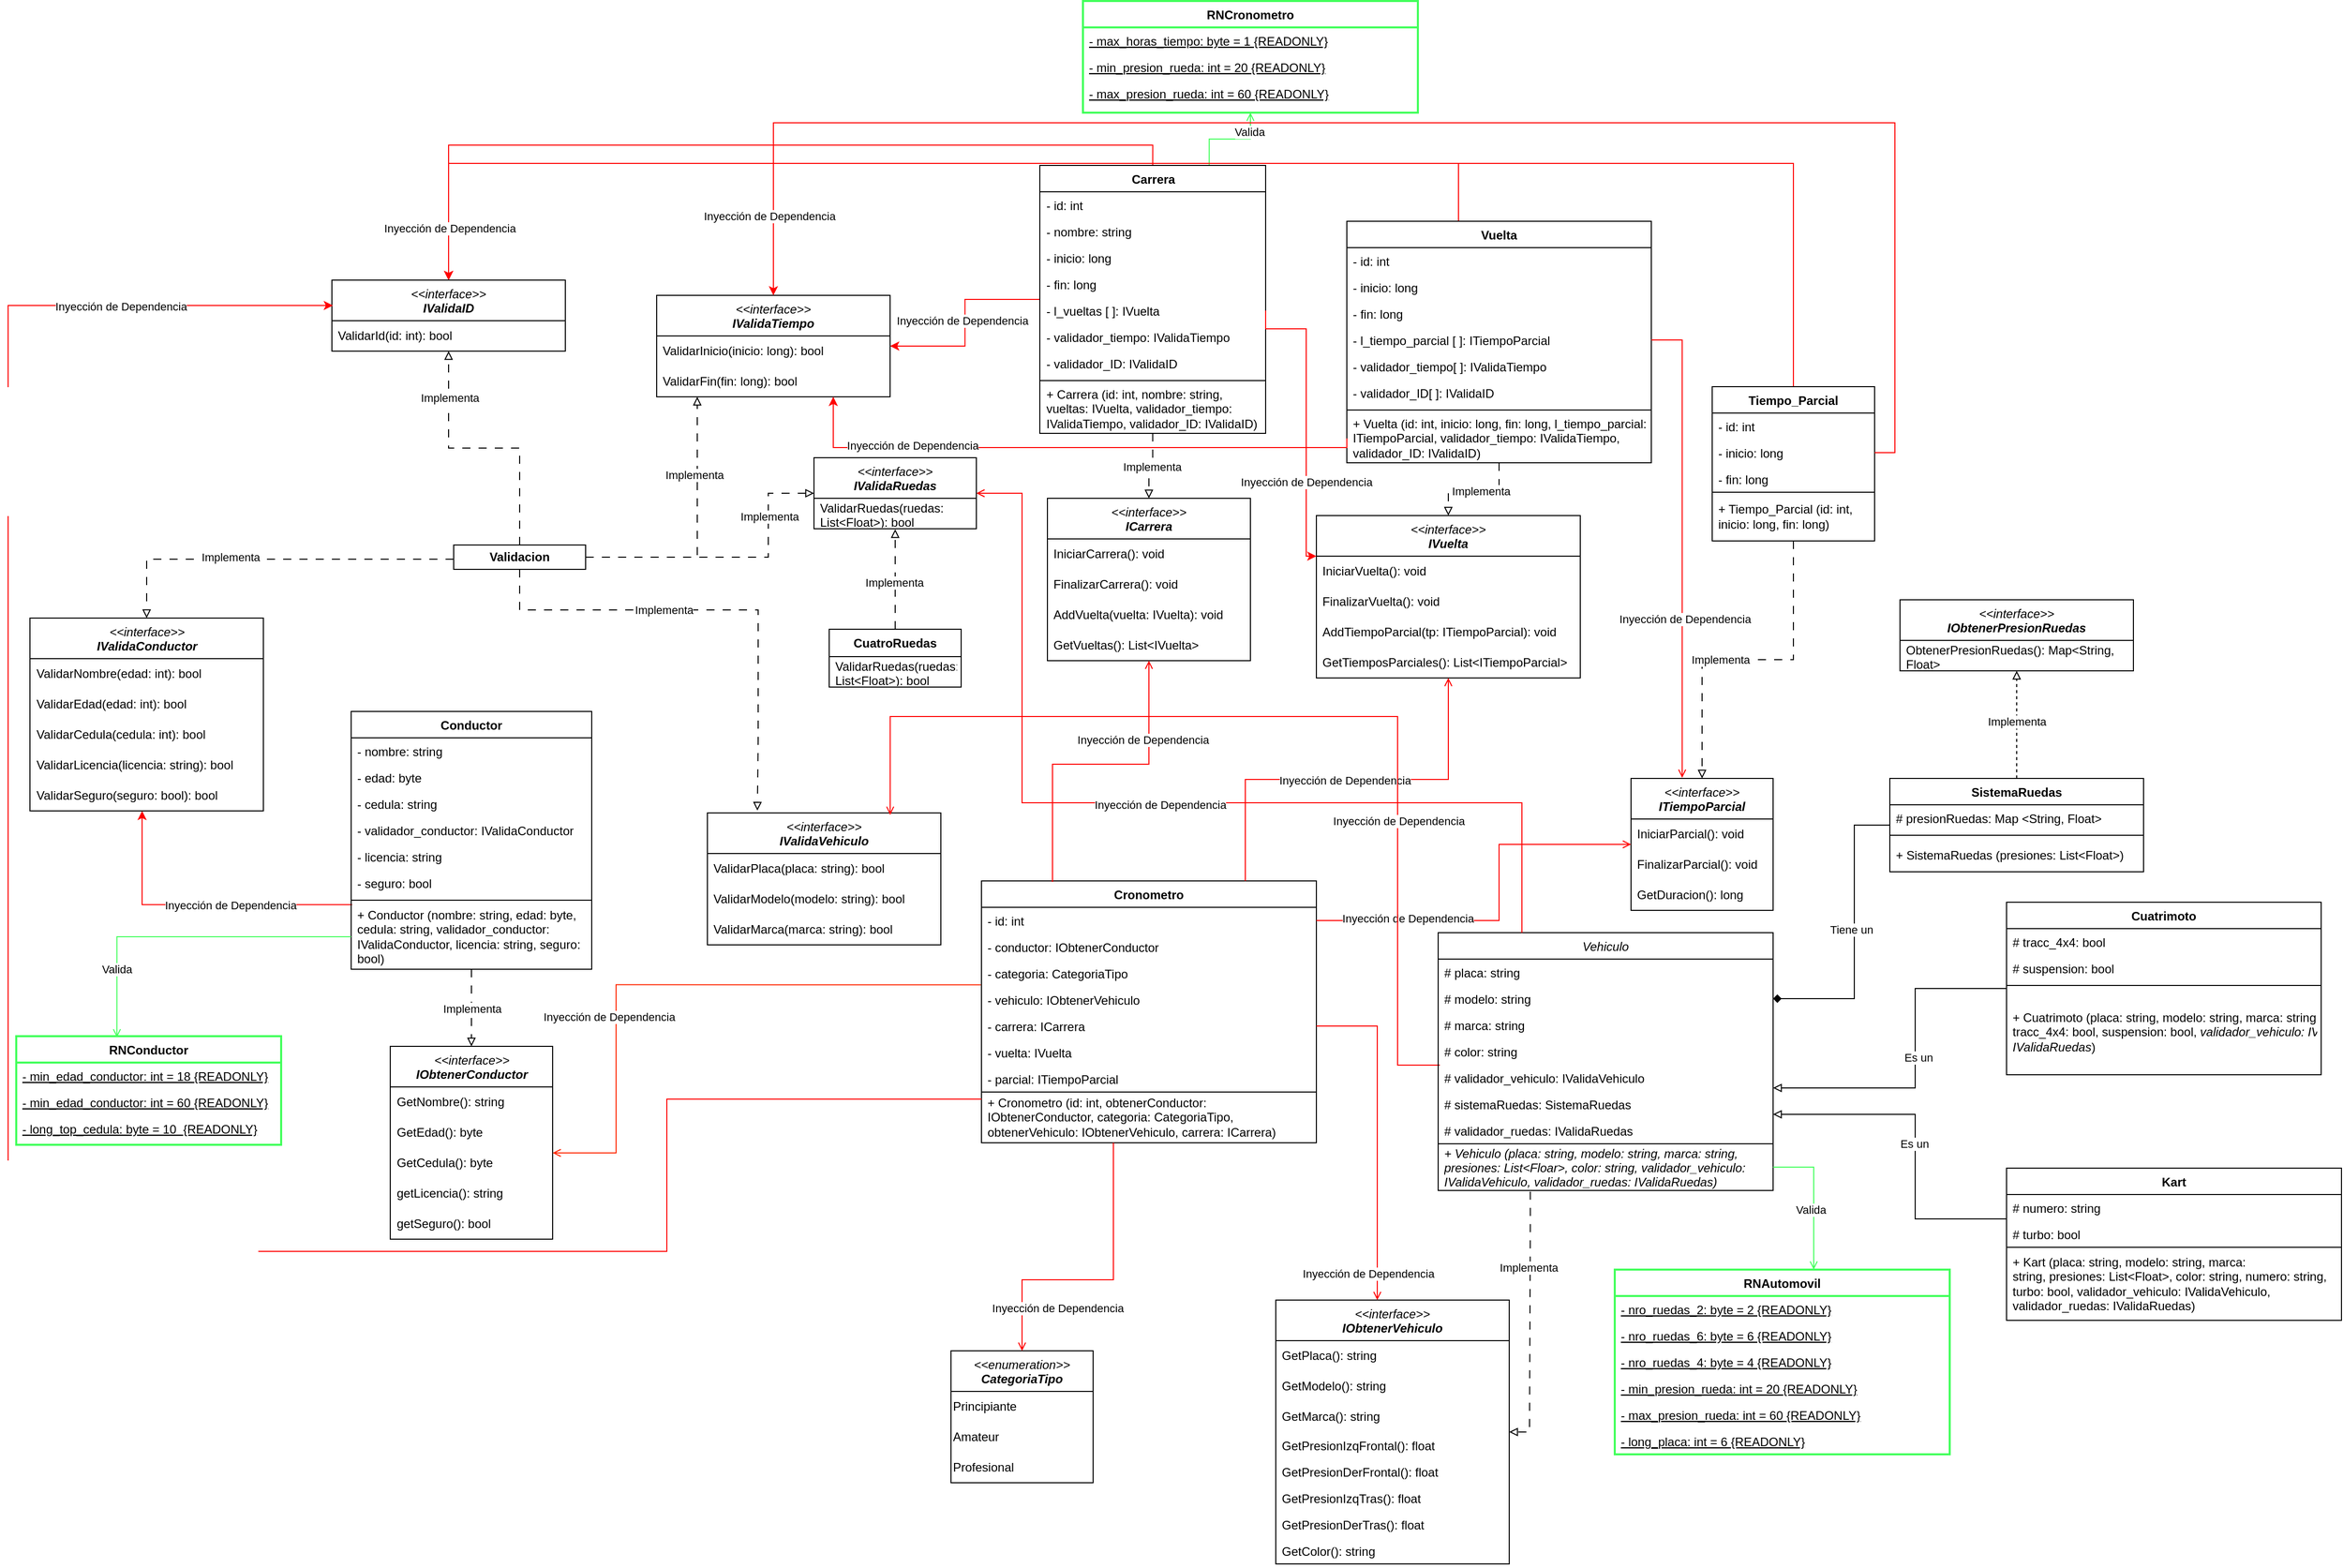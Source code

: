 <mxfile version="26.0.15">
  <diagram id="C5RBs43oDa-KdzZeNtuy" name="Page-1">
    <mxGraphModel dx="4380" dy="3018" grid="1" gridSize="10" guides="1" tooltips="1" connect="1" arrows="1" fold="1" page="1" pageScale="1" pageWidth="827" pageHeight="1169" math="0" shadow="0">
      <root>
        <mxCell id="WIyWlLk6GJQsqaUBKTNV-0" />
        <mxCell id="WIyWlLk6GJQsqaUBKTNV-1" parent="WIyWlLk6GJQsqaUBKTNV-0" />
        <mxCell id="hatl12fupfiBWz26eKPf-327" style="edgeStyle=orthogonalEdgeStyle;rounded=0;orthogonalLoop=1;jettySize=auto;html=1;endArrow=block;endFill=0;dashed=1;dashPattern=8 8;entryX=1;entryY=0.5;entryDx=0;entryDy=0;exitX=0.275;exitY=1.024;exitDx=0;exitDy=0;exitPerimeter=0;" parent="WIyWlLk6GJQsqaUBKTNV-1" source="trOyKD5YnsshiUh5B0Qp-8" target="hatl12fupfiBWz26eKPf-314" edge="1">
          <mxGeometry relative="1" as="geometry">
            <mxPoint x="-10" y="40" as="sourcePoint" />
            <Array as="points">
              <mxPoint x="1" y="40" />
              <mxPoint y="40" />
              <mxPoint y="250" />
            </Array>
          </mxGeometry>
        </mxCell>
        <mxCell id="hatl12fupfiBWz26eKPf-328" value="Implementa" style="edgeLabel;html=1;align=center;verticalAlign=middle;resizable=0;points=[];" parent="hatl12fupfiBWz26eKPf-327" vertex="1" connectable="0">
          <mxGeometry x="-0.414" y="-1" relative="1" as="geometry">
            <mxPoint as="offset" />
          </mxGeometry>
        </mxCell>
        <mxCell id="Lkfl49OdRVO4uloNEOSe-106" style="edgeStyle=orthogonalEdgeStyle;rounded=0;orthogonalLoop=1;jettySize=auto;html=1;exitX=0.5;exitY=0;exitDx=0;exitDy=0;entryX=0.5;entryY=0;entryDx=0;entryDy=0;strokeColor=light-dark(#FF0000,#FFFFFF);" parent="WIyWlLk6GJQsqaUBKTNV-1" source="hatl12fupfiBWz26eKPf-253" target="Lkfl49OdRVO4uloNEOSe-34" edge="1">
          <mxGeometry relative="1" as="geometry" />
        </mxCell>
        <mxCell id="Lkfl49OdRVO4uloNEOSe-110" style="edgeStyle=orthogonalEdgeStyle;rounded=0;orthogonalLoop=1;jettySize=auto;html=1;entryX=1;entryY=0.5;entryDx=0;entryDy=0;strokeColor=light-dark(#FF0000,#FFFFFF);" parent="WIyWlLk6GJQsqaUBKTNV-1" source="hatl12fupfiBWz26eKPf-253" target="Lkfl49OdRVO4uloNEOSe-46" edge="1">
          <mxGeometry relative="1" as="geometry" />
        </mxCell>
        <mxCell id="Lkfl49OdRVO4uloNEOSe-111" value="Inyección de Dependencia" style="edgeLabel;html=1;align=center;verticalAlign=middle;resizable=0;points=[];" parent="Lkfl49OdRVO4uloNEOSe-110" vertex="1" connectable="0">
          <mxGeometry x="0.531" y="4" relative="1" as="geometry">
            <mxPoint x="25" y="-29" as="offset" />
          </mxGeometry>
        </mxCell>
        <mxCell id="trOyKD5YnsshiUh5B0Qp-124" style="edgeStyle=orthogonalEdgeStyle;rounded=0;orthogonalLoop=1;jettySize=auto;html=1;exitX=0.75;exitY=0;exitDx=0;exitDy=0;entryX=0.5;entryY=1;entryDx=0;entryDy=0;strokeColor=#42FF5B;endArrow=open;endFill=0;" parent="WIyWlLk6GJQsqaUBKTNV-1" source="hatl12fupfiBWz26eKPf-253" target="trOyKD5YnsshiUh5B0Qp-79" edge="1">
          <mxGeometry relative="1" as="geometry" />
        </mxCell>
        <mxCell id="trOyKD5YnsshiUh5B0Qp-125" value="Valida" style="edgeLabel;html=1;align=center;verticalAlign=middle;resizable=0;points=[];" parent="trOyKD5YnsshiUh5B0Qp-124" vertex="1" connectable="0">
          <mxGeometry x="0.587" y="1" relative="1" as="geometry">
            <mxPoint as="offset" />
          </mxGeometry>
        </mxCell>
        <mxCell id="trOyKD5YnsshiUh5B0Qp-130" style="edgeStyle=orthogonalEdgeStyle;rounded=0;orthogonalLoop=1;jettySize=auto;html=1;entryX=0.5;entryY=0;entryDx=0;entryDy=0;endArrow=block;endFill=0;dashed=1;dashPattern=8 8;" parent="WIyWlLk6GJQsqaUBKTNV-1" source="hatl12fupfiBWz26eKPf-253" target="hatl12fupfiBWz26eKPf-306" edge="1">
          <mxGeometry relative="1" as="geometry" />
        </mxCell>
        <mxCell id="trOyKD5YnsshiUh5B0Qp-131" value="Implementa" style="edgeLabel;html=1;align=center;verticalAlign=middle;resizable=0;points=[];" parent="trOyKD5YnsshiUh5B0Qp-130" vertex="1" connectable="0">
          <mxGeometry x="-0.014" y="1" relative="1" as="geometry">
            <mxPoint as="offset" />
          </mxGeometry>
        </mxCell>
        <mxCell id="hatl12fupfiBWz26eKPf-253" value="Carrera" style="swimlane;fontStyle=1;align=center;verticalAlign=top;childLayout=stackLayout;horizontal=1;startSize=26;horizontalStack=0;resizeParent=1;resizeParentMax=0;resizeLast=0;collapsible=1;marginBottom=0;whiteSpace=wrap;html=1;" parent="WIyWlLk6GJQsqaUBKTNV-1" vertex="1">
          <mxGeometry x="-482.5" y="-998" width="222.5" height="264" as="geometry">
            <mxRectangle x="-482.5" y="-998" width="80" height="30" as="alternateBounds" />
          </mxGeometry>
        </mxCell>
        <mxCell id="hatl12fupfiBWz26eKPf-254" value="- id: int&lt;div&gt;&lt;br&gt;&lt;/div&gt;" style="text;strokeColor=none;fillColor=none;align=left;verticalAlign=top;spacingLeft=4;spacingRight=4;overflow=hidden;rotatable=0;points=[[0,0.5],[1,0.5]];portConstraint=eastwest;whiteSpace=wrap;html=1;" parent="hatl12fupfiBWz26eKPf-253" vertex="1">
          <mxGeometry y="26" width="222.5" height="26" as="geometry" />
        </mxCell>
        <mxCell id="hatl12fupfiBWz26eKPf-255" value="- nombre: string" style="text;strokeColor=none;fillColor=none;align=left;verticalAlign=top;spacingLeft=4;spacingRight=4;overflow=hidden;rotatable=0;points=[[0,0.5],[1,0.5]];portConstraint=eastwest;whiteSpace=wrap;html=1;" parent="hatl12fupfiBWz26eKPf-253" vertex="1">
          <mxGeometry y="52" width="222.5" height="26" as="geometry" />
        </mxCell>
        <mxCell id="Lkfl49OdRVO4uloNEOSe-101" value="- inicio: long" style="text;strokeColor=none;fillColor=none;align=left;verticalAlign=top;spacingLeft=4;spacingRight=4;overflow=hidden;rotatable=0;points=[[0,0.5],[1,0.5]];portConstraint=eastwest;whiteSpace=wrap;html=1;" parent="hatl12fupfiBWz26eKPf-253" vertex="1">
          <mxGeometry y="78" width="222.5" height="26" as="geometry" />
        </mxCell>
        <mxCell id="Lkfl49OdRVO4uloNEOSe-102" value="- fin: long" style="text;strokeColor=none;fillColor=none;align=left;verticalAlign=top;spacingLeft=4;spacingRight=4;overflow=hidden;rotatable=0;points=[[0,0.5],[1,0.5]];portConstraint=eastwest;whiteSpace=wrap;html=1;" parent="hatl12fupfiBWz26eKPf-253" vertex="1">
          <mxGeometry y="104" width="222.5" height="26" as="geometry" />
        </mxCell>
        <mxCell id="hatl12fupfiBWz26eKPf-256" value="- l_vueltas [ ]: IVuelta" style="text;strokeColor=none;fillColor=none;align=left;verticalAlign=top;spacingLeft=4;spacingRight=4;overflow=hidden;rotatable=0;points=[[0,0.5],[1,0.5]];portConstraint=eastwest;whiteSpace=wrap;html=1;" parent="hatl12fupfiBWz26eKPf-253" vertex="1">
          <mxGeometry y="130" width="222.5" height="26" as="geometry" />
        </mxCell>
        <mxCell id="trOyKD5YnsshiUh5B0Qp-127" value="- validador_tiempo: IValidaTiempo" style="text;strokeColor=none;fillColor=none;align=left;verticalAlign=top;spacingLeft=4;spacingRight=4;overflow=hidden;rotatable=0;points=[[0,0.5],[1,0.5]];portConstraint=eastwest;whiteSpace=wrap;html=1;" parent="hatl12fupfiBWz26eKPf-253" vertex="1">
          <mxGeometry y="156" width="222.5" height="26" as="geometry" />
        </mxCell>
        <mxCell id="trOyKD5YnsshiUh5B0Qp-129" value="- validador_ID: IValidaID" style="text;strokeColor=none;fillColor=none;align=left;verticalAlign=top;spacingLeft=4;spacingRight=4;overflow=hidden;rotatable=0;points=[[0,0.5],[1,0.5]];portConstraint=eastwest;whiteSpace=wrap;html=1;" parent="hatl12fupfiBWz26eKPf-253" vertex="1">
          <mxGeometry y="182" width="222.5" height="26" as="geometry" />
        </mxCell>
        <mxCell id="hatl12fupfiBWz26eKPf-257" value="" style="line;strokeWidth=1;fillColor=none;align=left;verticalAlign=middle;spacingTop=-1;spacingLeft=3;spacingRight=3;rotatable=0;labelPosition=right;points=[];portConstraint=eastwest;strokeColor=inherit;" parent="hatl12fupfiBWz26eKPf-253" vertex="1">
          <mxGeometry y="208" width="222.5" height="8" as="geometry" />
        </mxCell>
        <mxCell id="hatl12fupfiBWz26eKPf-258" value="+ Carrera (id: int, nombre: string, vueltas: IVuelta, validador_tiempo: IValidaTiempo, validador_ID: IValidaID)" style="text;strokeColor=none;fillColor=none;align=left;verticalAlign=middle;spacingLeft=4;spacingRight=4;overflow=hidden;rotatable=0;points=[[0,0.5],[1,0.5]];portConstraint=eastwest;whiteSpace=wrap;html=1;" parent="hatl12fupfiBWz26eKPf-253" vertex="1">
          <mxGeometry y="216" width="222.5" height="48" as="geometry" />
        </mxCell>
        <mxCell id="hatl12fupfiBWz26eKPf-334" style="edgeStyle=orthogonalEdgeStyle;rounded=0;orthogonalLoop=1;jettySize=auto;html=1;endArrow=block;endFill=0;dashed=1;dashPattern=8 8;" parent="WIyWlLk6GJQsqaUBKTNV-1" source="hatl12fupfiBWz26eKPf-261" target="hatl12fupfiBWz26eKPf-308" edge="1">
          <mxGeometry relative="1" as="geometry">
            <mxPoint x="-64.923" y="-680.0" as="targetPoint" />
          </mxGeometry>
        </mxCell>
        <mxCell id="hatl12fupfiBWz26eKPf-335" value="Implementa" style="edgeLabel;html=1;align=center;verticalAlign=middle;resizable=0;points=[];" parent="hatl12fupfiBWz26eKPf-334" vertex="1" connectable="0">
          <mxGeometry x="-0.135" y="2" relative="1" as="geometry">
            <mxPoint as="offset" />
          </mxGeometry>
        </mxCell>
        <mxCell id="Lkfl49OdRVO4uloNEOSe-107" style="edgeStyle=orthogonalEdgeStyle;rounded=0;orthogonalLoop=1;jettySize=auto;html=1;entryX=0.5;entryY=0;entryDx=0;entryDy=0;strokeColor=light-dark(#FF0000,#FFFFFF);" parent="WIyWlLk6GJQsqaUBKTNV-1" source="hatl12fupfiBWz26eKPf-261" target="Lkfl49OdRVO4uloNEOSe-34" edge="1">
          <mxGeometry relative="1" as="geometry">
            <Array as="points">
              <mxPoint x="-70" y="-1000" />
              <mxPoint x="-1065" y="-1000" />
            </Array>
          </mxGeometry>
        </mxCell>
        <mxCell id="hatl12fupfiBWz26eKPf-261" value="Vuelta" style="swimlane;fontStyle=1;align=center;verticalAlign=top;childLayout=stackLayout;horizontal=1;startSize=26;horizontalStack=0;resizeParent=1;resizeParentMax=0;resizeLast=0;collapsible=1;marginBottom=0;whiteSpace=wrap;html=1;" parent="WIyWlLk6GJQsqaUBKTNV-1" vertex="1">
          <mxGeometry x="-180" y="-943" width="300" height="238" as="geometry">
            <mxRectangle x="-180" y="-943" width="70" height="30" as="alternateBounds" />
          </mxGeometry>
        </mxCell>
        <mxCell id="hatl12fupfiBWz26eKPf-262" value="- id: int&lt;div&gt;&lt;br&gt;&lt;/div&gt;" style="text;strokeColor=none;fillColor=none;align=left;verticalAlign=top;spacingLeft=4;spacingRight=4;overflow=hidden;rotatable=0;points=[[0,0.5],[1,0.5]];portConstraint=eastwest;whiteSpace=wrap;html=1;" parent="hatl12fupfiBWz26eKPf-261" vertex="1">
          <mxGeometry y="26" width="300" height="26" as="geometry" />
        </mxCell>
        <mxCell id="hatl12fupfiBWz26eKPf-263" value="- inicio: long" style="text;strokeColor=none;fillColor=none;align=left;verticalAlign=top;spacingLeft=4;spacingRight=4;overflow=hidden;rotatable=0;points=[[0,0.5],[1,0.5]];portConstraint=eastwest;whiteSpace=wrap;html=1;" parent="hatl12fupfiBWz26eKPf-261" vertex="1">
          <mxGeometry y="52" width="300" height="26" as="geometry" />
        </mxCell>
        <mxCell id="hatl12fupfiBWz26eKPf-264" value="- fin: long" style="text;strokeColor=none;fillColor=none;align=left;verticalAlign=top;spacingLeft=4;spacingRight=4;overflow=hidden;rotatable=0;points=[[0,0.5],[1,0.5]];portConstraint=eastwest;whiteSpace=wrap;html=1;" parent="hatl12fupfiBWz26eKPf-261" vertex="1">
          <mxGeometry y="78" width="300" height="26" as="geometry" />
        </mxCell>
        <mxCell id="hatl12fupfiBWz26eKPf-265" value="- l_tiempo_parcial [ ]: ITiempoParcial" style="text;strokeColor=none;fillColor=none;align=left;verticalAlign=top;spacingLeft=4;spacingRight=4;overflow=hidden;rotatable=0;points=[[0,0.5],[1,0.5]];portConstraint=eastwest;whiteSpace=wrap;html=1;" parent="hatl12fupfiBWz26eKPf-261" vertex="1">
          <mxGeometry y="104" width="300" height="26" as="geometry" />
        </mxCell>
        <mxCell id="trOyKD5YnsshiUh5B0Qp-132" value="- validador_tiempo[ ]: IValidaTiempo" style="text;strokeColor=none;fillColor=none;align=left;verticalAlign=top;spacingLeft=4;spacingRight=4;overflow=hidden;rotatable=0;points=[[0,0.5],[1,0.5]];portConstraint=eastwest;whiteSpace=wrap;html=1;" parent="hatl12fupfiBWz26eKPf-261" vertex="1">
          <mxGeometry y="130" width="300" height="26" as="geometry" />
        </mxCell>
        <mxCell id="trOyKD5YnsshiUh5B0Qp-133" value="- validador_ID[ ]: IValidaID" style="text;strokeColor=none;fillColor=none;align=left;verticalAlign=top;spacingLeft=4;spacingRight=4;overflow=hidden;rotatable=0;points=[[0,0.5],[1,0.5]];portConstraint=eastwest;whiteSpace=wrap;html=1;" parent="hatl12fupfiBWz26eKPf-261" vertex="1">
          <mxGeometry y="156" width="300" height="26" as="geometry" />
        </mxCell>
        <mxCell id="hatl12fupfiBWz26eKPf-266" value="" style="line;strokeWidth=1;fillColor=none;align=left;verticalAlign=middle;spacingTop=-1;spacingLeft=3;spacingRight=3;rotatable=0;labelPosition=right;points=[];portConstraint=eastwest;strokeColor=inherit;" parent="hatl12fupfiBWz26eKPf-261" vertex="1">
          <mxGeometry y="182" width="300" height="8" as="geometry" />
        </mxCell>
        <mxCell id="hatl12fupfiBWz26eKPf-267" value="+ Vuelta (id: int, inicio: long, fin: long, l_tiempo_parcial: ITiempoParcial, validador_tiempo: IValidaTiempo, validador_ID: IValidaID)" style="text;strokeColor=none;fillColor=none;align=left;verticalAlign=middle;spacingLeft=4;spacingRight=4;overflow=hidden;rotatable=0;points=[[0,0.5],[1,0.5]];portConstraint=eastwest;whiteSpace=wrap;html=1;" parent="hatl12fupfiBWz26eKPf-261" vertex="1">
          <mxGeometry y="190" width="300" height="48" as="geometry" />
        </mxCell>
        <mxCell id="hatl12fupfiBWz26eKPf-330" style="edgeStyle=orthogonalEdgeStyle;rounded=0;orthogonalLoop=1;jettySize=auto;html=1;dashed=1;dashPattern=8 8;endArrow=block;endFill=0;entryX=0.5;entryY=0;entryDx=0;entryDy=0;" parent="WIyWlLk6GJQsqaUBKTNV-1" source="hatl12fupfiBWz26eKPf-268" target="hatl12fupfiBWz26eKPf-310" edge="1">
          <mxGeometry relative="1" as="geometry">
            <mxPoint x="220.077" y="-540.0" as="targetPoint" />
          </mxGeometry>
        </mxCell>
        <mxCell id="hatl12fupfiBWz26eKPf-336" value="Implementa" style="edgeLabel;html=1;align=center;verticalAlign=middle;resizable=0;points=[];" parent="hatl12fupfiBWz26eKPf-330" vertex="1" connectable="0">
          <mxGeometry x="0.171" relative="1" as="geometry">
            <mxPoint as="offset" />
          </mxGeometry>
        </mxCell>
        <mxCell id="Lkfl49OdRVO4uloNEOSe-108" style="edgeStyle=orthogonalEdgeStyle;rounded=0;orthogonalLoop=1;jettySize=auto;html=1;entryX=0.5;entryY=0;entryDx=0;entryDy=0;strokeColor=light-dark(#FF0000,#FFFFFF);" parent="WIyWlLk6GJQsqaUBKTNV-1" source="hatl12fupfiBWz26eKPf-268" target="Lkfl49OdRVO4uloNEOSe-34" edge="1">
          <mxGeometry relative="1" as="geometry">
            <Array as="points">
              <mxPoint x="260" y="-1000" />
              <mxPoint x="-1065" y="-1000" />
            </Array>
          </mxGeometry>
        </mxCell>
        <mxCell id="Lkfl49OdRVO4uloNEOSe-109" value="Inyección de Dependencia" style="edgeLabel;html=1;align=center;verticalAlign=middle;resizable=0;points=[];" parent="Lkfl49OdRVO4uloNEOSe-108" vertex="1" connectable="0">
          <mxGeometry x="0.938" y="1" relative="1" as="geometry">
            <mxPoint as="offset" />
          </mxGeometry>
        </mxCell>
        <mxCell id="hatl12fupfiBWz26eKPf-268" value="Tiempo_Parcial" style="swimlane;fontStyle=1;align=center;verticalAlign=top;childLayout=stackLayout;horizontal=1;startSize=26;horizontalStack=0;resizeParent=1;resizeParentMax=0;resizeLast=0;collapsible=1;marginBottom=0;whiteSpace=wrap;html=1;" parent="WIyWlLk6GJQsqaUBKTNV-1" vertex="1">
          <mxGeometry x="180" y="-780" width="160" height="152" as="geometry">
            <mxRectangle x="180" y="-780" width="120" height="30" as="alternateBounds" />
          </mxGeometry>
        </mxCell>
        <mxCell id="hatl12fupfiBWz26eKPf-269" value="- id: int&lt;div&gt;&lt;br&gt;&lt;/div&gt;" style="text;strokeColor=none;fillColor=none;align=left;verticalAlign=top;spacingLeft=4;spacingRight=4;overflow=hidden;rotatable=0;points=[[0,0.5],[1,0.5]];portConstraint=eastwest;whiteSpace=wrap;html=1;" parent="hatl12fupfiBWz26eKPf-268" vertex="1">
          <mxGeometry y="26" width="160" height="26" as="geometry" />
        </mxCell>
        <mxCell id="hatl12fupfiBWz26eKPf-270" value="- inicio: long" style="text;strokeColor=none;fillColor=none;align=left;verticalAlign=top;spacingLeft=4;spacingRight=4;overflow=hidden;rotatable=0;points=[[0,0.5],[1,0.5]];portConstraint=eastwest;whiteSpace=wrap;html=1;" parent="hatl12fupfiBWz26eKPf-268" vertex="1">
          <mxGeometry y="52" width="160" height="26" as="geometry" />
        </mxCell>
        <mxCell id="hatl12fupfiBWz26eKPf-271" value="- fin: long" style="text;strokeColor=none;fillColor=none;align=left;verticalAlign=top;spacingLeft=4;spacingRight=4;overflow=hidden;rotatable=0;points=[[0,0.5],[1,0.5]];portConstraint=eastwest;whiteSpace=wrap;html=1;" parent="hatl12fupfiBWz26eKPf-268" vertex="1">
          <mxGeometry y="78" width="160" height="26" as="geometry" />
        </mxCell>
        <mxCell id="hatl12fupfiBWz26eKPf-273" value="+ Tiempo_Parcial (id: int, inicio: long, fin: long)" style="text;strokeColor=default;fillColor=none;align=left;verticalAlign=middle;spacingLeft=4;spacingRight=4;overflow=hidden;rotatable=0;points=[[0,0.5],[1,0.5]];portConstraint=eastwest;whiteSpace=wrap;html=1;" parent="hatl12fupfiBWz26eKPf-268" vertex="1">
          <mxGeometry y="104" width="160" height="48" as="geometry" />
        </mxCell>
        <mxCell id="hatl12fupfiBWz26eKPf-274" value="Cronometro" style="swimlane;fontStyle=1;align=center;verticalAlign=top;childLayout=stackLayout;horizontal=1;startSize=26;horizontalStack=0;resizeParent=1;resizeLast=0;collapsible=1;marginBottom=0;rounded=0;shadow=0;strokeWidth=1;" parent="WIyWlLk6GJQsqaUBKTNV-1" vertex="1">
          <mxGeometry x="-540" y="-293" width="330" height="258" as="geometry">
            <mxRectangle x="-540" y="-293" width="160" height="26" as="alternateBounds" />
          </mxGeometry>
        </mxCell>
        <mxCell id="hatl12fupfiBWz26eKPf-275" value="- id: int    " style="text;align=left;verticalAlign=top;spacingLeft=4;spacingRight=4;overflow=hidden;rotatable=0;points=[[0,0.5],[1,0.5]];portConstraint=eastwest;" parent="hatl12fupfiBWz26eKPf-274" vertex="1">
          <mxGeometry y="26" width="330" height="26" as="geometry" />
        </mxCell>
        <mxCell id="hatl12fupfiBWz26eKPf-277" value="- conductor: IObtenerConductor" style="text;align=left;verticalAlign=top;spacingLeft=4;spacingRight=4;overflow=hidden;rotatable=0;points=[[0,0.5],[1,0.5]];portConstraint=eastwest;rounded=0;shadow=0;html=0;" parent="hatl12fupfiBWz26eKPf-274" vertex="1">
          <mxGeometry y="52" width="330" height="26" as="geometry" />
        </mxCell>
        <mxCell id="hatl12fupfiBWz26eKPf-278" value="- categoria: CategoriaTipo" style="text;align=left;verticalAlign=top;spacingLeft=4;spacingRight=4;overflow=hidden;rotatable=0;points=[[0,0.5],[1,0.5]];portConstraint=eastwest;" parent="hatl12fupfiBWz26eKPf-274" vertex="1">
          <mxGeometry y="78" width="330" height="26" as="geometry" />
        </mxCell>
        <mxCell id="hatl12fupfiBWz26eKPf-279" value="- vehiculo: IObtenerVehiculo" style="text;align=left;verticalAlign=top;spacingLeft=4;spacingRight=4;overflow=hidden;rotatable=0;points=[[0,0.5],[1,0.5]];portConstraint=eastwest;" parent="hatl12fupfiBWz26eKPf-274" vertex="1">
          <mxGeometry y="104" width="330" height="26" as="geometry" />
        </mxCell>
        <mxCell id="hatl12fupfiBWz26eKPf-280" value="- carrera: ICarrera" style="text;align=left;verticalAlign=top;spacingLeft=4;spacingRight=4;overflow=hidden;rotatable=0;points=[[0,0.5],[1,0.5]];portConstraint=eastwest;" parent="hatl12fupfiBWz26eKPf-274" vertex="1">
          <mxGeometry y="130" width="330" height="26" as="geometry" />
        </mxCell>
        <mxCell id="Lkfl49OdRVO4uloNEOSe-80" value="- vuelta: IVuelta" style="text;align=left;verticalAlign=top;spacingLeft=4;spacingRight=4;overflow=hidden;rotatable=0;points=[[0,0.5],[1,0.5]];portConstraint=eastwest;" parent="hatl12fupfiBWz26eKPf-274" vertex="1">
          <mxGeometry y="156" width="330" height="26" as="geometry" />
        </mxCell>
        <mxCell id="Lkfl49OdRVO4uloNEOSe-90" value="- parcial: ITiempoParcial" style="text;align=left;verticalAlign=top;spacingLeft=4;spacingRight=4;overflow=hidden;rotatable=0;points=[[0,0.5],[1,0.5]];portConstraint=eastwest;" parent="hatl12fupfiBWz26eKPf-274" vertex="1">
          <mxGeometry y="182" width="330" height="26" as="geometry" />
        </mxCell>
        <mxCell id="hatl12fupfiBWz26eKPf-281" value="+ Cronometro (id: int, obtenerConductor: IObtenerConductor, categoria: CategoriaTipo, obtenerVehiculo: IObtenerVehiculo, carrera: ICarrera)" style="text;align=left;verticalAlign=middle;spacingLeft=4;spacingRight=4;overflow=hidden;rotatable=0;points=[[0,0.5],[1,0.5]];portConstraint=eastwest;strokeColor=default;fontStyle=0;whiteSpace=wrap;" parent="hatl12fupfiBWz26eKPf-274" vertex="1">
          <mxGeometry y="208" width="330" height="50" as="geometry" />
        </mxCell>
        <mxCell id="hatl12fupfiBWz26eKPf-306" value="&lt;i&gt;&amp;lt;&amp;lt;interface&amp;gt;&amp;gt;&lt;br&gt;&lt;b&gt;ICarrera&lt;/b&gt;&lt;/i&gt;" style="swimlane;fontStyle=0;align=center;verticalAlign=top;childLayout=stackLayout;horizontal=1;startSize=40;horizontalStack=0;resizeParent=1;resizeParentMax=0;resizeLast=0;collapsible=0;marginBottom=0;html=1;whiteSpace=wrap;" parent="WIyWlLk6GJQsqaUBKTNV-1" vertex="1">
          <mxGeometry x="-475" y="-670" width="200" height="160" as="geometry" />
        </mxCell>
        <mxCell id="Lkfl49OdRVO4uloNEOSe-81" value="IniciarCarrera(): void" style="text;html=1;strokeColor=none;fillColor=none;align=left;verticalAlign=middle;spacingLeft=4;spacingRight=4;overflow=hidden;rotatable=0;points=[[0,0.5],[1,0.5]];portConstraint=eastwest;whiteSpace=wrap;" parent="hatl12fupfiBWz26eKPf-306" vertex="1">
          <mxGeometry y="40" width="200" height="30" as="geometry" />
        </mxCell>
        <mxCell id="Lkfl49OdRVO4uloNEOSe-82" value="FinalizarCarrera(): void" style="text;html=1;strokeColor=none;fillColor=none;align=left;verticalAlign=middle;spacingLeft=4;spacingRight=4;overflow=hidden;rotatable=0;points=[[0,0.5],[1,0.5]];portConstraint=eastwest;whiteSpace=wrap;" parent="hatl12fupfiBWz26eKPf-306" vertex="1">
          <mxGeometry y="70" width="200" height="30" as="geometry" />
        </mxCell>
        <mxCell id="Lkfl49OdRVO4uloNEOSe-44" value="AddVuelta(vuelta: IVuelta): void" style="text;html=1;strokeColor=none;fillColor=none;align=left;verticalAlign=middle;spacingLeft=4;spacingRight=4;overflow=hidden;rotatable=0;points=[[0,0.5],[1,0.5]];portConstraint=eastwest;whiteSpace=wrap;" parent="hatl12fupfiBWz26eKPf-306" vertex="1">
          <mxGeometry y="100" width="200" height="30" as="geometry" />
        </mxCell>
        <mxCell id="Lkfl49OdRVO4uloNEOSe-1" value="GetVueltas(): List&amp;lt;IVuelta&amp;gt;" style="text;html=1;strokeColor=none;fillColor=none;align=left;verticalAlign=middle;spacingLeft=4;spacingRight=4;overflow=hidden;rotatable=0;points=[[0,0.5],[1,0.5]];portConstraint=eastwest;whiteSpace=wrap;" parent="hatl12fupfiBWz26eKPf-306" vertex="1">
          <mxGeometry y="130" width="200" height="30" as="geometry" />
        </mxCell>
        <mxCell id="hatl12fupfiBWz26eKPf-308" value="&lt;i&gt;&amp;lt;&amp;lt;interface&amp;gt;&amp;gt;&lt;br&gt;&lt;b&gt;IVuelta&lt;/b&gt;&lt;/i&gt;" style="swimlane;fontStyle=0;align=center;verticalAlign=top;childLayout=stackLayout;horizontal=1;startSize=40;horizontalStack=0;resizeParent=1;resizeParentMax=0;resizeLast=0;collapsible=0;marginBottom=0;html=1;whiteSpace=wrap;" parent="WIyWlLk6GJQsqaUBKTNV-1" vertex="1">
          <mxGeometry x="-210" y="-653" width="260" height="160" as="geometry" />
        </mxCell>
        <mxCell id="Lkfl49OdRVO4uloNEOSe-83" value="IniciarVuelta(): void" style="text;html=1;strokeColor=none;fillColor=none;align=left;verticalAlign=middle;spacingLeft=4;spacingRight=4;overflow=hidden;rotatable=0;points=[[0,0.5],[1,0.5]];portConstraint=eastwest;whiteSpace=wrap;" parent="hatl12fupfiBWz26eKPf-308" vertex="1">
          <mxGeometry y="40" width="260" height="30" as="geometry" />
        </mxCell>
        <mxCell id="Lkfl49OdRVO4uloNEOSe-84" value="FinalizarVuelta(): void" style="text;html=1;strokeColor=none;fillColor=none;align=left;verticalAlign=middle;spacingLeft=4;spacingRight=4;overflow=hidden;rotatable=0;points=[[0,0.5],[1,0.5]];portConstraint=eastwest;whiteSpace=wrap;" parent="hatl12fupfiBWz26eKPf-308" vertex="1">
          <mxGeometry y="70" width="260" height="30" as="geometry" />
        </mxCell>
        <mxCell id="hatl12fupfiBWz26eKPf-309" value="AddTiempoParcial(tp: ITiempoParcial): void&amp;nbsp;" style="text;html=1;strokeColor=none;fillColor=none;align=left;verticalAlign=middle;spacingLeft=4;spacingRight=4;overflow=hidden;rotatable=0;points=[[0,0.5],[1,0.5]];portConstraint=eastwest;whiteSpace=wrap;" parent="hatl12fupfiBWz26eKPf-308" vertex="1">
          <mxGeometry y="100" width="260" height="30" as="geometry" />
        </mxCell>
        <mxCell id="Lkfl49OdRVO4uloNEOSe-4" value="GetTiemposParciales(): List&amp;lt;ITiempoParcial&amp;gt;" style="text;html=1;strokeColor=none;fillColor=none;align=left;verticalAlign=middle;spacingLeft=4;spacingRight=4;overflow=hidden;rotatable=0;points=[[0,0.5],[1,0.5]];portConstraint=eastwest;whiteSpace=wrap;" parent="hatl12fupfiBWz26eKPf-308" vertex="1">
          <mxGeometry y="130" width="260" height="30" as="geometry" />
        </mxCell>
        <mxCell id="hatl12fupfiBWz26eKPf-310" value="&lt;i&gt;&amp;lt;&amp;lt;interface&amp;gt;&amp;gt;&lt;br&gt;&lt;b&gt;ITiempoParcial&lt;/b&gt;&lt;/i&gt;" style="swimlane;fontStyle=0;align=center;verticalAlign=top;childLayout=stackLayout;horizontal=1;startSize=40;horizontalStack=0;resizeParent=1;resizeParentMax=0;resizeLast=0;collapsible=0;marginBottom=0;html=1;whiteSpace=wrap;" parent="WIyWlLk6GJQsqaUBKTNV-1" vertex="1">
          <mxGeometry x="100" y="-394" width="140" height="130" as="geometry" />
        </mxCell>
        <mxCell id="Lkfl49OdRVO4uloNEOSe-87" value="IniciarParcial(): void" style="text;html=1;strokeColor=none;fillColor=none;align=left;verticalAlign=middle;spacingLeft=4;spacingRight=4;overflow=hidden;rotatable=0;points=[[0,0.5],[1,0.5]];portConstraint=eastwest;whiteSpace=wrap;" parent="hatl12fupfiBWz26eKPf-310" vertex="1">
          <mxGeometry y="40" width="140" height="30" as="geometry" />
        </mxCell>
        <mxCell id="Lkfl49OdRVO4uloNEOSe-88" value="FinalizarParcial(): void" style="text;html=1;strokeColor=none;fillColor=none;align=left;verticalAlign=middle;spacingLeft=4;spacingRight=4;overflow=hidden;rotatable=0;points=[[0,0.5],[1,0.5]];portConstraint=eastwest;whiteSpace=wrap;" parent="hatl12fupfiBWz26eKPf-310" vertex="1">
          <mxGeometry y="70" width="140" height="30" as="geometry" />
        </mxCell>
        <mxCell id="hatl12fupfiBWz26eKPf-311" value="GetDuracion(): long" style="text;html=1;strokeColor=none;fillColor=none;align=left;verticalAlign=middle;spacingLeft=4;spacingRight=4;overflow=hidden;rotatable=0;points=[[0,0.5],[1,0.5]];portConstraint=eastwest;whiteSpace=wrap;" parent="hatl12fupfiBWz26eKPf-310" vertex="1">
          <mxGeometry y="100" width="140" height="30" as="geometry" />
        </mxCell>
        <mxCell id="hatl12fupfiBWz26eKPf-314" value="&lt;i&gt;&amp;lt;&amp;lt;interface&amp;gt;&amp;gt;&lt;br&gt;&lt;b&gt;IObtenerVehiculo&lt;/b&gt;&lt;/i&gt;" style="swimlane;fontStyle=0;align=center;verticalAlign=top;childLayout=stackLayout;horizontal=1;startSize=40;horizontalStack=0;resizeParent=1;resizeParentMax=0;resizeLast=0;collapsible=0;marginBottom=0;html=1;whiteSpace=wrap;" parent="WIyWlLk6GJQsqaUBKTNV-1" vertex="1">
          <mxGeometry x="-250" y="120" width="230" height="260" as="geometry" />
        </mxCell>
        <mxCell id="hatl12fupfiBWz26eKPf-315" value="GetPlaca(): string" style="text;html=1;strokeColor=none;fillColor=none;align=left;verticalAlign=middle;spacingLeft=4;spacingRight=4;overflow=hidden;rotatable=0;points=[[0,0.5],[1,0.5]];portConstraint=eastwest;whiteSpace=wrap;" parent="hatl12fupfiBWz26eKPf-314" vertex="1">
          <mxGeometry y="40" width="230" height="30" as="geometry" />
        </mxCell>
        <mxCell id="Lkfl49OdRVO4uloNEOSe-56" value="GetModelo(): string" style="text;html=1;strokeColor=none;fillColor=none;align=left;verticalAlign=middle;spacingLeft=4;spacingRight=4;overflow=hidden;rotatable=0;points=[[0,0.5],[1,0.5]];portConstraint=eastwest;whiteSpace=wrap;" parent="hatl12fupfiBWz26eKPf-314" vertex="1">
          <mxGeometry y="70" width="230" height="30" as="geometry" />
        </mxCell>
        <mxCell id="Lkfl49OdRVO4uloNEOSe-55" value="GetMarca(): string" style="text;html=1;strokeColor=none;fillColor=none;align=left;verticalAlign=middle;spacingLeft=4;spacingRight=4;overflow=hidden;rotatable=0;points=[[0,0.5],[1,0.5]];portConstraint=eastwest;whiteSpace=wrap;" parent="hatl12fupfiBWz26eKPf-314" vertex="1">
          <mxGeometry y="100" width="230" height="30" as="geometry" />
        </mxCell>
        <mxCell id="Lkfl49OdRVO4uloNEOSe-58" value="GetPresionIzqFrontal(): float" style="text;align=left;verticalAlign=top;spacingLeft=4;spacingRight=4;overflow=hidden;rotatable=0;points=[[0,0.5],[1,0.5]];portConstraint=eastwest;" parent="hatl12fupfiBWz26eKPf-314" vertex="1">
          <mxGeometry y="130" width="230" height="26" as="geometry" />
        </mxCell>
        <mxCell id="Lkfl49OdRVO4uloNEOSe-59" value="GetPresionDerFrontal(): float" style="text;align=left;verticalAlign=top;spacingLeft=4;spacingRight=4;overflow=hidden;rotatable=0;points=[[0,0.5],[1,0.5]];portConstraint=eastwest;" parent="hatl12fupfiBWz26eKPf-314" vertex="1">
          <mxGeometry y="156" width="230" height="26" as="geometry" />
        </mxCell>
        <mxCell id="Lkfl49OdRVO4uloNEOSe-60" value="GetPresionIzqTras(): float                " style="text;align=left;verticalAlign=top;spacingLeft=4;spacingRight=4;overflow=hidden;rotatable=0;points=[[0,0.5],[1,0.5]];portConstraint=eastwest;" parent="hatl12fupfiBWz26eKPf-314" vertex="1">
          <mxGeometry y="182" width="230" height="26" as="geometry" />
        </mxCell>
        <mxCell id="Lkfl49OdRVO4uloNEOSe-61" value="GetPresionDerTras(): float" style="text;align=left;verticalAlign=top;spacingLeft=4;spacingRight=4;overflow=hidden;rotatable=0;points=[[0,0.5],[1,0.5]];portConstraint=eastwest;" parent="hatl12fupfiBWz26eKPf-314" vertex="1">
          <mxGeometry y="208" width="230" height="26" as="geometry" />
        </mxCell>
        <mxCell id="Lkfl49OdRVO4uloNEOSe-62" value="GetColor(): string" style="text;align=left;verticalAlign=top;spacingLeft=4;spacingRight=4;overflow=hidden;rotatable=0;points=[[0,0.5],[1,0.5]];portConstraint=eastwest;strokeColor=none;" parent="hatl12fupfiBWz26eKPf-314" vertex="1">
          <mxGeometry y="234" width="230" height="26" as="geometry" />
        </mxCell>
        <mxCell id="hatl12fupfiBWz26eKPf-316" value="&lt;i&gt;&amp;lt;&amp;lt;enumeration&amp;gt;&amp;gt;&lt;br&gt;&lt;b&gt;CategoriaTipo&lt;/b&gt;&lt;/i&gt;" style="swimlane;fontStyle=0;align=center;verticalAlign=top;childLayout=stackLayout;horizontal=1;startSize=40;horizontalStack=0;resizeParent=1;resizeParentMax=0;resizeLast=0;collapsible=0;marginBottom=0;html=1;whiteSpace=wrap;" parent="WIyWlLk6GJQsqaUBKTNV-1" vertex="1">
          <mxGeometry x="-570" y="170" width="140" height="130" as="geometry" />
        </mxCell>
        <mxCell id="hatl12fupfiBWz26eKPf-321" value="Principiante" style="text;html=1;align=left;verticalAlign=middle;resizable=0;points=[];autosize=1;strokeColor=none;fillColor=none;" parent="hatl12fupfiBWz26eKPf-316" vertex="1">
          <mxGeometry y="40" width="140" height="30" as="geometry" />
        </mxCell>
        <mxCell id="hatl12fupfiBWz26eKPf-322" value="Amateur" style="text;html=1;align=left;verticalAlign=middle;resizable=0;points=[];autosize=1;strokeColor=none;fillColor=none;" parent="hatl12fupfiBWz26eKPf-316" vertex="1">
          <mxGeometry y="70" width="140" height="30" as="geometry" />
        </mxCell>
        <mxCell id="hatl12fupfiBWz26eKPf-323" value="Profesional" style="text;html=1;align=left;verticalAlign=middle;resizable=0;points=[];autosize=1;strokeColor=none;fillColor=none;" parent="hatl12fupfiBWz26eKPf-316" vertex="1">
          <mxGeometry y="100" width="140" height="30" as="geometry" />
        </mxCell>
        <mxCell id="hatl12fupfiBWz26eKPf-331" style="edgeStyle=orthogonalEdgeStyle;rounded=0;orthogonalLoop=1;jettySize=auto;html=1;endArrow=open;endFill=0;strokeColor=#FF0000;" parent="WIyWlLk6GJQsqaUBKTNV-1" source="hatl12fupfiBWz26eKPf-281" target="hatl12fupfiBWz26eKPf-316" edge="1">
          <mxGeometry relative="1" as="geometry">
            <Array as="points">
              <mxPoint x="-410" y="100" />
              <mxPoint x="-500" y="100" />
            </Array>
            <mxPoint x="-410" y="50" as="sourcePoint" />
          </mxGeometry>
        </mxCell>
        <mxCell id="hatl12fupfiBWz26eKPf-332" value="Inyección de Dependencia" style="edgeLabel;html=1;align=center;verticalAlign=middle;resizable=0;points=[];" parent="hatl12fupfiBWz26eKPf-331" vertex="1" connectable="0">
          <mxGeometry x="0.36" relative="1" as="geometry">
            <mxPoint x="10" y="28" as="offset" />
          </mxGeometry>
        </mxCell>
        <mxCell id="hatl12fupfiBWz26eKPf-337" style="edgeStyle=orthogonalEdgeStyle;rounded=0;orthogonalLoop=1;jettySize=auto;html=1;endArrow=open;endFill=0;strokeColor=light-dark(#FF0000,#FFFFFF);" parent="WIyWlLk6GJQsqaUBKTNV-1" target="hatl12fupfiBWz26eKPf-306" edge="1">
          <mxGeometry relative="1" as="geometry">
            <mxPoint x="-470" y="-292" as="sourcePoint" />
            <Array as="points">
              <mxPoint x="-470" y="-292" />
              <mxPoint x="-470" y="-408" />
              <mxPoint x="-375" y="-408" />
            </Array>
          </mxGeometry>
        </mxCell>
        <mxCell id="Lkfl49OdRVO4uloNEOSe-92" value="Inyección de Dependencia" style="edgeLabel;html=1;align=center;verticalAlign=middle;resizable=0;points=[];" parent="hatl12fupfiBWz26eKPf-337" vertex="1" connectable="0">
          <mxGeometry x="0.015" y="1" relative="1" as="geometry">
            <mxPoint x="46" y="-23" as="offset" />
          </mxGeometry>
        </mxCell>
        <mxCell id="hatl12fupfiBWz26eKPf-338" style="edgeStyle=orthogonalEdgeStyle;rounded=0;orthogonalLoop=1;jettySize=auto;html=1;endArrow=open;endFill=0;strokeColor=light-dark(#FF0000,#FFFFFF);" parent="WIyWlLk6GJQsqaUBKTNV-1" source="hatl12fupfiBWz26eKPf-274" target="hatl12fupfiBWz26eKPf-308" edge="1">
          <mxGeometry relative="1" as="geometry">
            <mxPoint x="-310" y="-290" as="sourcePoint" />
            <Array as="points">
              <mxPoint x="-280" y="-393" />
              <mxPoint x="-80" y="-393" />
            </Array>
          </mxGeometry>
        </mxCell>
        <mxCell id="Lkfl49OdRVO4uloNEOSe-93" value="Inyección de Dependencia" style="edgeLabel;html=1;align=center;verticalAlign=middle;resizable=0;points=[];" parent="hatl12fupfiBWz26eKPf-338" vertex="1" connectable="0">
          <mxGeometry x="-0.011" y="-1" relative="1" as="geometry">
            <mxPoint as="offset" />
          </mxGeometry>
        </mxCell>
        <mxCell id="Lkfl49OdRVO4uloNEOSe-39" style="edgeStyle=orthogonalEdgeStyle;rounded=0;orthogonalLoop=1;jettySize=auto;html=1;dashed=1;dashPattern=8 8;endArrow=block;endFill=0;" parent="WIyWlLk6GJQsqaUBKTNV-1" source="Lkfl49OdRVO4uloNEOSe-26" target="Lkfl49OdRVO4uloNEOSe-34" edge="1">
          <mxGeometry relative="1" as="geometry" />
        </mxCell>
        <mxCell id="mQ9G40i_1Px9WaJOaRnx-9" value="Implementa" style="edgeLabel;html=1;align=center;verticalAlign=middle;resizable=0;points=[];" parent="Lkfl49OdRVO4uloNEOSe-39" vertex="1" connectable="0">
          <mxGeometry x="0.648" y="-1" relative="1" as="geometry">
            <mxPoint as="offset" />
          </mxGeometry>
        </mxCell>
        <mxCell id="Lkfl49OdRVO4uloNEOSe-49" style="edgeStyle=orthogonalEdgeStyle;rounded=0;orthogonalLoop=1;jettySize=auto;html=1;endArrow=block;endFill=0;dashed=1;dashPattern=8 8;" parent="WIyWlLk6GJQsqaUBKTNV-1" source="Lkfl49OdRVO4uloNEOSe-26" target="Lkfl49OdRVO4uloNEOSe-46" edge="1">
          <mxGeometry relative="1" as="geometry">
            <Array as="points">
              <mxPoint x="-820" y="-612" />
            </Array>
          </mxGeometry>
        </mxCell>
        <mxCell id="mQ9G40i_1Px9WaJOaRnx-11" value="Implementa" style="edgeLabel;html=1;align=center;verticalAlign=middle;resizable=0;points=[];" parent="Lkfl49OdRVO4uloNEOSe-49" vertex="1" connectable="0">
          <mxGeometry x="0.425" y="3" relative="1" as="geometry">
            <mxPoint as="offset" />
          </mxGeometry>
        </mxCell>
        <mxCell id="trOyKD5YnsshiUh5B0Qp-16" style="edgeStyle=orthogonalEdgeStyle;rounded=0;orthogonalLoop=1;jettySize=auto;html=1;entryX=0;entryY=0.5;entryDx=0;entryDy=0;endArrow=block;endFill=0;dashed=1;dashPattern=8 8;" parent="WIyWlLk6GJQsqaUBKTNV-1" source="Lkfl49OdRVO4uloNEOSe-26" target="trOyKD5YnsshiUh5B0Qp-10" edge="1">
          <mxGeometry relative="1" as="geometry">
            <mxPoint x="-740" y="-680" as="targetPoint" />
            <Array as="points">
              <mxPoint x="-750" y="-612" />
              <mxPoint x="-750" y="-675" />
            </Array>
          </mxGeometry>
        </mxCell>
        <mxCell id="trOyKD5YnsshiUh5B0Qp-17" value="Implementa" style="edgeLabel;html=1;align=center;verticalAlign=middle;resizable=0;points=[];" parent="trOyKD5YnsshiUh5B0Qp-16" vertex="1" connectable="0">
          <mxGeometry x="0.531" y="-1" relative="1" as="geometry">
            <mxPoint as="offset" />
          </mxGeometry>
        </mxCell>
        <mxCell id="Lkfl49OdRVO4uloNEOSe-26" value="&lt;b&gt;Validacion&lt;/b&gt;" style="rounded=0;whiteSpace=wrap;html=1;" parent="WIyWlLk6GJQsqaUBKTNV-1" vertex="1">
          <mxGeometry x="-1060" y="-624" width="130" height="24" as="geometry" />
        </mxCell>
        <mxCell id="Lkfl49OdRVO4uloNEOSe-34" value="&lt;i&gt;&amp;lt;&amp;lt;interface&amp;gt;&amp;gt;&lt;br&gt;&lt;b&gt;IValidaID&lt;/b&gt;&lt;/i&gt;" style="swimlane;fontStyle=0;align=center;verticalAlign=top;childLayout=stackLayout;horizontal=1;startSize=40;horizontalStack=0;resizeParent=1;resizeParentMax=0;resizeLast=0;collapsible=0;marginBottom=0;html=1;whiteSpace=wrap;" parent="WIyWlLk6GJQsqaUBKTNV-1" vertex="1">
          <mxGeometry x="-1180" y="-885" width="230" height="70" as="geometry" />
        </mxCell>
        <mxCell id="Lkfl49OdRVO4uloNEOSe-35" value="ValidarId(id: int): bool&amp;nbsp;" style="text;html=1;strokeColor=none;fillColor=none;align=left;verticalAlign=middle;spacingLeft=4;spacingRight=4;overflow=hidden;rotatable=0;points=[[0,0.5],[1,0.5]];portConstraint=eastwest;whiteSpace=wrap;" parent="Lkfl49OdRVO4uloNEOSe-34" vertex="1">
          <mxGeometry y="40" width="230" height="30" as="geometry" />
        </mxCell>
        <mxCell id="Lkfl49OdRVO4uloNEOSe-46" value="&lt;i&gt;&amp;lt;&amp;lt;interface&amp;gt;&amp;gt;&lt;br&gt;&lt;b&gt;IValidaTiempo&lt;/b&gt;&lt;/i&gt;" style="swimlane;fontStyle=0;align=center;verticalAlign=top;childLayout=stackLayout;horizontal=1;startSize=40;horizontalStack=0;resizeParent=1;resizeParentMax=0;resizeLast=0;collapsible=0;marginBottom=0;html=1;whiteSpace=wrap;" parent="WIyWlLk6GJQsqaUBKTNV-1" vertex="1">
          <mxGeometry x="-860" y="-870" width="230" height="100" as="geometry" />
        </mxCell>
        <mxCell id="Lkfl49OdRVO4uloNEOSe-47" value="ValidarInicio(inicio: long): bool&amp;nbsp;" style="text;html=1;strokeColor=none;fillColor=none;align=left;verticalAlign=middle;spacingLeft=4;spacingRight=4;overflow=hidden;rotatable=0;points=[[0,0.5],[1,0.5]];portConstraint=eastwest;whiteSpace=wrap;" parent="Lkfl49OdRVO4uloNEOSe-46" vertex="1">
          <mxGeometry y="40" width="230" height="30" as="geometry" />
        </mxCell>
        <mxCell id="Lkfl49OdRVO4uloNEOSe-48" value="ValidarFin(fin: long): bool" style="text;html=1;strokeColor=none;fillColor=none;align=left;verticalAlign=middle;spacingLeft=4;spacingRight=4;overflow=hidden;rotatable=0;points=[[0,0.5],[1,0.5]];portConstraint=eastwest;whiteSpace=wrap;" parent="Lkfl49OdRVO4uloNEOSe-46" vertex="1">
          <mxGeometry y="70" width="230" height="30" as="geometry" />
        </mxCell>
        <mxCell id="Lkfl49OdRVO4uloNEOSe-63" value="&lt;i&gt;&amp;lt;&amp;lt;interface&amp;gt;&amp;gt;&lt;br&gt;&lt;b&gt;IValidaVehiculo&lt;/b&gt;&lt;/i&gt;" style="swimlane;fontStyle=0;align=center;verticalAlign=top;childLayout=stackLayout;horizontal=1;startSize=40;horizontalStack=0;resizeParent=1;resizeParentMax=0;resizeLast=0;collapsible=0;marginBottom=0;html=1;whiteSpace=wrap;" parent="WIyWlLk6GJQsqaUBKTNV-1" vertex="1">
          <mxGeometry x="-810" y="-360" width="230" height="130" as="geometry" />
        </mxCell>
        <mxCell id="Lkfl49OdRVO4uloNEOSe-64" value="ValidarPlaca(placa: string): bool&amp;nbsp;" style="text;html=1;strokeColor=none;fillColor=none;align=left;verticalAlign=middle;spacingLeft=4;spacingRight=4;overflow=hidden;rotatable=0;points=[[0,0.5],[1,0.5]];portConstraint=eastwest;whiteSpace=wrap;" parent="Lkfl49OdRVO4uloNEOSe-63" vertex="1">
          <mxGeometry y="40" width="230" height="30" as="geometry" />
        </mxCell>
        <mxCell id="Lkfl49OdRVO4uloNEOSe-65" value="ValidarModelo(modelo: string): bool" style="text;html=1;strokeColor=none;fillColor=none;align=left;verticalAlign=middle;spacingLeft=4;spacingRight=4;overflow=hidden;rotatable=0;points=[[0,0.5],[1,0.5]];portConstraint=eastwest;whiteSpace=wrap;" parent="Lkfl49OdRVO4uloNEOSe-63" vertex="1">
          <mxGeometry y="70" width="230" height="30" as="geometry" />
        </mxCell>
        <mxCell id="Lkfl49OdRVO4uloNEOSe-66" value="ValidarMarca(marca: string): bool" style="text;html=1;strokeColor=none;fillColor=none;align=left;verticalAlign=middle;spacingLeft=4;spacingRight=4;overflow=hidden;rotatable=0;points=[[0,0.5],[1,0.5]];portConstraint=eastwest;whiteSpace=wrap;" parent="Lkfl49OdRVO4uloNEOSe-63" vertex="1">
          <mxGeometry y="100" width="230" height="30" as="geometry" />
        </mxCell>
        <mxCell id="Lkfl49OdRVO4uloNEOSe-72" style="edgeStyle=orthogonalEdgeStyle;rounded=0;orthogonalLoop=1;jettySize=auto;html=1;dashed=1;dashPattern=8 8;exitX=0.5;exitY=1;exitDx=0;exitDy=0;endArrow=block;endFill=0;entryX=0.214;entryY=-0.018;entryDx=0;entryDy=0;entryPerimeter=0;" parent="WIyWlLk6GJQsqaUBKTNV-1" source="Lkfl49OdRVO4uloNEOSe-26" target="Lkfl49OdRVO4uloNEOSe-63" edge="1">
          <mxGeometry relative="1" as="geometry">
            <mxPoint x="-1080" y="-540" as="sourcePoint" />
            <mxPoint x="-760" y="-432" as="targetPoint" />
            <Array as="points">
              <mxPoint x="-995" y="-560" />
              <mxPoint x="-760" y="-560" />
              <mxPoint x="-760" y="-432" />
            </Array>
          </mxGeometry>
        </mxCell>
        <mxCell id="mQ9G40i_1Px9WaJOaRnx-13" value="Implementa" style="edgeLabel;html=1;align=center;verticalAlign=middle;resizable=0;points=[];" parent="Lkfl49OdRVO4uloNEOSe-72" vertex="1" connectable="0">
          <mxGeometry x="0.021" relative="1" as="geometry">
            <mxPoint x="-60" as="offset" />
          </mxGeometry>
        </mxCell>
        <mxCell id="hatl12fupfiBWz26eKPf-340" style="edgeStyle=orthogonalEdgeStyle;rounded=0;orthogonalLoop=1;jettySize=auto;html=1;endArrow=open;endFill=0;exitX=1;exitY=0.5;exitDx=0;exitDy=0;strokeColor=light-dark(#FF0000,#FFFFFF);" parent="WIyWlLk6GJQsqaUBKTNV-1" source="hatl12fupfiBWz26eKPf-275" target="hatl12fupfiBWz26eKPf-310" edge="1">
          <mxGeometry relative="1" as="geometry">
            <Array as="points">
              <mxPoint x="-30" y="-254" />
              <mxPoint x="-30" y="-329" />
            </Array>
          </mxGeometry>
        </mxCell>
        <mxCell id="Lkfl49OdRVO4uloNEOSe-94" value="Inyección de Dependencia" style="edgeLabel;html=1;align=center;verticalAlign=middle;resizable=0;points=[];" parent="hatl12fupfiBWz26eKPf-340" vertex="1" connectable="0">
          <mxGeometry x="-0.534" y="2" relative="1" as="geometry">
            <mxPoint as="offset" />
          </mxGeometry>
        </mxCell>
        <mxCell id="hatl12fupfiBWz26eKPf-339" style="edgeStyle=orthogonalEdgeStyle;rounded=0;orthogonalLoop=1;jettySize=auto;html=1;endArrow=open;endFill=0;strokeColor=light-dark(#FF0000,#FFFFFF);" parent="WIyWlLk6GJQsqaUBKTNV-1" target="hatl12fupfiBWz26eKPf-314" edge="1">
          <mxGeometry relative="1" as="geometry">
            <Array as="points">
              <mxPoint x="-150" y="-150" />
            </Array>
            <mxPoint x="-210" y="-150" as="sourcePoint" />
          </mxGeometry>
        </mxCell>
        <mxCell id="Lkfl49OdRVO4uloNEOSe-95" value="Inyección de Dependencia" style="edgeLabel;html=1;align=center;verticalAlign=middle;resizable=0;points=[];" parent="hatl12fupfiBWz26eKPf-339" vertex="1" connectable="0">
          <mxGeometry x="0.177" y="-4" relative="1" as="geometry">
            <mxPoint x="-5" y="110" as="offset" />
          </mxGeometry>
        </mxCell>
        <mxCell id="Lkfl49OdRVO4uloNEOSe-103" style="edgeStyle=orthogonalEdgeStyle;rounded=0;orthogonalLoop=1;jettySize=auto;html=1;strokeColor=light-dark(#FF0000,#FFFFFF);" parent="WIyWlLk6GJQsqaUBKTNV-1" edge="1">
          <mxGeometry relative="1" as="geometry">
            <Array as="points">
              <mxPoint x="-850" y="-78" />
              <mxPoint x="-850" y="72" />
              <mxPoint x="-1499" y="72" />
              <mxPoint x="-1499" y="-860" />
              <mxPoint x="-1179" y="-860" />
            </Array>
            <mxPoint x="-540" y="-78" as="sourcePoint" />
            <mxPoint x="-1179" y="-860" as="targetPoint" />
          </mxGeometry>
        </mxCell>
        <mxCell id="Lkfl49OdRVO4uloNEOSe-105" value="Inyección de Dependencia" style="edgeLabel;html=1;align=center;verticalAlign=middle;resizable=0;points=[];" parent="Lkfl49OdRVO4uloNEOSe-103" vertex="1" connectable="0">
          <mxGeometry x="0.918" y="-2" relative="1" as="geometry">
            <mxPoint x="-112" y="-1" as="offset" />
          </mxGeometry>
        </mxCell>
        <mxCell id="Lkfl49OdRVO4uloNEOSe-112" style="edgeStyle=orthogonalEdgeStyle;rounded=0;orthogonalLoop=1;jettySize=auto;html=1;exitX=0;exitY=0.5;exitDx=0;exitDy=0;strokeColor=light-dark(#FF0000,#FFFFFF);" parent="WIyWlLk6GJQsqaUBKTNV-1" source="hatl12fupfiBWz26eKPf-267" edge="1">
          <mxGeometry relative="1" as="geometry">
            <mxPoint x="-131" y="-728" as="sourcePoint" />
            <mxPoint x="-686" y="-770" as="targetPoint" />
            <Array as="points">
              <mxPoint x="-180" y="-720" />
              <mxPoint x="-686" y="-720" />
            </Array>
          </mxGeometry>
        </mxCell>
        <mxCell id="Lkfl49OdRVO4uloNEOSe-115" value="Inyección de Dependencia" style="edgeLabel;html=1;align=center;verticalAlign=middle;resizable=0;points=[];" parent="Lkfl49OdRVO4uloNEOSe-112" vertex="1" connectable="0">
          <mxGeometry x="0.543" y="-2" relative="1" as="geometry">
            <mxPoint x="-1" as="offset" />
          </mxGeometry>
        </mxCell>
        <mxCell id="Lkfl49OdRVO4uloNEOSe-113" style="edgeStyle=orthogonalEdgeStyle;rounded=0;orthogonalLoop=1;jettySize=auto;html=1;exitX=1;exitY=0.5;exitDx=0;exitDy=0;entryX=0.5;entryY=0;entryDx=0;entryDy=0;strokeColor=light-dark(#FF0000,#FFFFFF);" parent="WIyWlLk6GJQsqaUBKTNV-1" source="hatl12fupfiBWz26eKPf-270" target="Lkfl49OdRVO4uloNEOSe-46" edge="1">
          <mxGeometry relative="1" as="geometry">
            <Array as="points">
              <mxPoint x="360" y="-715" />
              <mxPoint x="360" y="-1040" />
              <mxPoint x="-745" y="-1040" />
            </Array>
          </mxGeometry>
        </mxCell>
        <mxCell id="Lkfl49OdRVO4uloNEOSe-116" value="Inyección de Dependencia" style="edgeLabel;html=1;align=center;verticalAlign=middle;resizable=0;points=[];" parent="Lkfl49OdRVO4uloNEOSe-113" vertex="1" connectable="0">
          <mxGeometry x="0.903" y="-4" relative="1" as="geometry">
            <mxPoint as="offset" />
          </mxGeometry>
        </mxCell>
        <mxCell id="Lkfl49OdRVO4uloNEOSe-117" style="edgeStyle=orthogonalEdgeStyle;rounded=0;orthogonalLoop=1;jettySize=auto;html=1;strokeColor=light-dark(#FF0000,#FFFFFF);exitX=0.005;exitY=1.021;exitDx=0;exitDy=0;exitPerimeter=0;endArrow=open;endFill=0;entryX=0.783;entryY=0.015;entryDx=0;entryDy=0;entryPerimeter=0;" parent="WIyWlLk6GJQsqaUBKTNV-1" source="trOyKD5YnsshiUh5B0Qp-4" target="Lkfl49OdRVO4uloNEOSe-63" edge="1">
          <mxGeometry relative="1" as="geometry">
            <Array as="points">
              <mxPoint x="-130" y="-112" />
              <mxPoint x="-130" y="-455" />
              <mxPoint x="-630" y="-455" />
            </Array>
            <mxPoint x="-94" y="-113" as="sourcePoint" />
            <mxPoint x="-560" y="-455" as="targetPoint" />
          </mxGeometry>
        </mxCell>
        <mxCell id="mQ9G40i_1Px9WaJOaRnx-14" value="Inyección de Dependencia" style="edgeLabel;html=1;align=center;verticalAlign=middle;resizable=0;points=[];" parent="Lkfl49OdRVO4uloNEOSe-117" vertex="1" connectable="0">
          <mxGeometry x="-0.395" y="-1" relative="1" as="geometry">
            <mxPoint y="15" as="offset" />
          </mxGeometry>
        </mxCell>
        <mxCell id="mQ9G40i_1Px9WaJOaRnx-17" style="edgeStyle=orthogonalEdgeStyle;rounded=0;orthogonalLoop=1;jettySize=auto;html=1;exitX=1;exitY=0.5;exitDx=0;exitDy=0;entryX=0;entryY=0.25;entryDx=0;entryDy=0;strokeColor=light-dark(#FF0000,#FFFFFF);" parent="WIyWlLk6GJQsqaUBKTNV-1" source="hatl12fupfiBWz26eKPf-256" target="hatl12fupfiBWz26eKPf-308" edge="1">
          <mxGeometry relative="1" as="geometry">
            <Array as="points">
              <mxPoint x="-220" y="-837" />
              <mxPoint x="-220" y="-613" />
            </Array>
          </mxGeometry>
        </mxCell>
        <mxCell id="mQ9G40i_1Px9WaJOaRnx-18" value="Inyección de Dependencia" style="edgeLabel;html=1;align=center;verticalAlign=middle;resizable=0;points=[];" parent="mQ9G40i_1Px9WaJOaRnx-17" vertex="1" connectable="0">
          <mxGeometry x="0.232" relative="1" as="geometry">
            <mxPoint y="29" as="offset" />
          </mxGeometry>
        </mxCell>
        <mxCell id="7wuqEwPqBHhS1y6Lg7hT-102" style="edgeStyle=orthogonalEdgeStyle;rounded=0;orthogonalLoop=1;jettySize=auto;html=1;entryX=1;entryY=0.5;entryDx=0;entryDy=0;endArrow=block;endFill=0;" parent="WIyWlLk6GJQsqaUBKTNV-1" source="7wuqEwPqBHhS1y6Lg7hT-62" edge="1">
          <mxGeometry relative="1" as="geometry">
            <mxPoint x="240.0" y="-63.0" as="targetPoint" />
            <Array as="points">
              <mxPoint x="380" y="40" />
              <mxPoint x="380" y="-63" />
            </Array>
          </mxGeometry>
        </mxCell>
        <mxCell id="7wuqEwPqBHhS1y6Lg7hT-105" value="Es un" style="edgeLabel;html=1;align=center;verticalAlign=middle;resizable=0;points=[];" parent="7wuqEwPqBHhS1y6Lg7hT-102" connectable="0" vertex="1">
          <mxGeometry x="-0.014" y="1" relative="1" as="geometry">
            <mxPoint as="offset" />
          </mxGeometry>
        </mxCell>
        <mxCell id="7wuqEwPqBHhS1y6Lg7hT-62" value="Kart" style="swimlane;fontStyle=1;align=center;verticalAlign=top;childLayout=stackLayout;horizontal=1;startSize=26;horizontalStack=0;resizeParent=1;resizeLast=0;collapsible=1;marginBottom=0;rounded=0;shadow=0;strokeWidth=1;" parent="WIyWlLk6GJQsqaUBKTNV-1" vertex="1">
          <mxGeometry x="470" y="-10.0" width="330" height="150" as="geometry">
            <mxRectangle x="230" y="140" width="160" height="26" as="alternateBounds" />
          </mxGeometry>
        </mxCell>
        <mxCell id="7wuqEwPqBHhS1y6Lg7hT-63" value="# numero: string    " style="text;align=left;verticalAlign=top;spacingLeft=4;spacingRight=4;overflow=hidden;rotatable=0;points=[[0,0.5],[1,0.5]];portConstraint=eastwest;" parent="7wuqEwPqBHhS1y6Lg7hT-62" vertex="1">
          <mxGeometry y="26" width="330" height="26" as="geometry" />
        </mxCell>
        <mxCell id="7wuqEwPqBHhS1y6Lg7hT-64" value="# turbo: bool&#xa;" style="text;align=left;verticalAlign=top;spacingLeft=4;spacingRight=4;overflow=hidden;rotatable=0;points=[[0,0.5],[1,0.5]];portConstraint=eastwest;rounded=0;shadow=0;html=0;" parent="7wuqEwPqBHhS1y6Lg7hT-62" vertex="1">
          <mxGeometry y="52" width="330" height="26" as="geometry" />
        </mxCell>
        <mxCell id="7wuqEwPqBHhS1y6Lg7hT-65" value="+ Kart (placa: string, modelo: string, marca: string, presiones: List&lt;Float&gt;, color: string, numero: string, turbo: bool, validador_vehiculo: IValidaVehiculo, validador_ruedas: IValidaRuedas)" style="text;align=left;verticalAlign=middle;spacingLeft=4;spacingRight=4;overflow=hidden;rotatable=0;points=[[0,0.5],[1,0.5]];portConstraint=eastwest;strokeColor=default;fontStyle=0;whiteSpace=wrap;" parent="7wuqEwPqBHhS1y6Lg7hT-62" vertex="1">
          <mxGeometry y="78" width="330" height="72" as="geometry" />
        </mxCell>
        <mxCell id="7wuqEwPqBHhS1y6Lg7hT-103" style="edgeStyle=orthogonalEdgeStyle;rounded=0;orthogonalLoop=1;jettySize=auto;html=1;entryX=1;entryY=0.5;entryDx=0;entryDy=0;endArrow=block;endFill=0;" parent="WIyWlLk6GJQsqaUBKTNV-1" source="7wuqEwPqBHhS1y6Lg7hT-66" edge="1">
          <mxGeometry relative="1" as="geometry">
            <Array as="points">
              <mxPoint x="380" y="-187" />
              <mxPoint x="380" y="-89" />
            </Array>
            <mxPoint x="240.0" y="-89.0" as="targetPoint" />
          </mxGeometry>
        </mxCell>
        <mxCell id="7wuqEwPqBHhS1y6Lg7hT-104" value="Es un" style="edgeLabel;html=1;align=center;verticalAlign=middle;resizable=0;points=[];" parent="7wuqEwPqBHhS1y6Lg7hT-103" connectable="0" vertex="1">
          <mxGeometry x="-0.039" y="3" relative="1" as="geometry">
            <mxPoint as="offset" />
          </mxGeometry>
        </mxCell>
        <mxCell id="7wuqEwPqBHhS1y6Lg7hT-66" value="Cuatrimoto" style="swimlane;fontStyle=1;align=center;verticalAlign=top;childLayout=stackLayout;horizontal=1;startSize=26;horizontalStack=0;resizeParent=1;resizeParentMax=0;resizeLast=0;collapsible=1;marginBottom=0;whiteSpace=wrap;html=1;" parent="WIyWlLk6GJQsqaUBKTNV-1" vertex="1">
          <mxGeometry x="470" y="-272.0" width="310" height="170" as="geometry">
            <mxRectangle x="270" y="370" width="100" height="30" as="alternateBounds" />
          </mxGeometry>
        </mxCell>
        <mxCell id="7wuqEwPqBHhS1y6Lg7hT-67" value="# tracc_4x4: bool" style="text;strokeColor=none;fillColor=none;align=left;verticalAlign=top;spacingLeft=4;spacingRight=4;overflow=hidden;rotatable=0;points=[[0,0.5],[1,0.5]];portConstraint=eastwest;whiteSpace=wrap;html=1;" parent="7wuqEwPqBHhS1y6Lg7hT-66" vertex="1">
          <mxGeometry y="26" width="310" height="26" as="geometry" />
        </mxCell>
        <mxCell id="7wuqEwPqBHhS1y6Lg7hT-68" value="# suspension: bool" style="text;strokeColor=none;fillColor=none;align=left;verticalAlign=top;spacingLeft=4;spacingRight=4;overflow=hidden;rotatable=0;points=[[0,0.5],[1,0.5]];portConstraint=eastwest;whiteSpace=wrap;html=1;" parent="7wuqEwPqBHhS1y6Lg7hT-66" vertex="1">
          <mxGeometry y="52" width="310" height="26" as="geometry" />
        </mxCell>
        <mxCell id="7wuqEwPqBHhS1y6Lg7hT-69" value="" style="line;strokeWidth=1;fillColor=none;align=left;verticalAlign=middle;spacingTop=-1;spacingLeft=3;spacingRight=3;rotatable=0;labelPosition=right;points=[];portConstraint=eastwest;strokeColor=inherit;" parent="7wuqEwPqBHhS1y6Lg7hT-66" vertex="1">
          <mxGeometry y="78" width="310" height="8" as="geometry" />
        </mxCell>
        <mxCell id="7wuqEwPqBHhS1y6Lg7hT-70" value="&lt;span style=&quot;text-wrap: nowrap;&quot;&gt;+ Cuatrimoto (placa: string, modelo: string, marca: string,&amp;nbsp;&lt;/span&gt;&lt;span style=&quot;text-wrap: nowrap;&quot;&gt;presiones: List&amp;lt;Float&amp;gt;, color: string,&lt;/span&gt;&lt;div&gt;&lt;span style=&quot;text-wrap: nowrap;&quot;&gt;tracc_4x4: bool, suspension: bool,&amp;nbsp;&lt;/span&gt;&lt;span style=&quot;font-style: italic;&quot;&gt;validador_vehiculo: IValidaVehiculo, validador_ruedas: IValidaRuedas&lt;/span&gt;)&lt;/div&gt;" style="text;strokeColor=none;fillColor=none;align=left;verticalAlign=middle;spacingLeft=4;spacingRight=4;overflow=hidden;rotatable=0;points=[[0,0.5],[1,0.5]];portConstraint=eastwest;whiteSpace=wrap;html=1;" parent="7wuqEwPqBHhS1y6Lg7hT-66" vertex="1">
          <mxGeometry y="86" width="310" height="84" as="geometry" />
        </mxCell>
        <mxCell id="7wuqEwPqBHhS1y6Lg7hT-96" style="edgeStyle=orthogonalEdgeStyle;rounded=0;orthogonalLoop=1;jettySize=auto;html=1;exitX=0.5;exitY=0;exitDx=0;exitDy=0;entryX=0.5;entryY=1;entryDx=0;entryDy=0;dashed=1;endArrow=block;endFill=0;" parent="WIyWlLk6GJQsqaUBKTNV-1" source="7wuqEwPqBHhS1y6Lg7hT-85" target="7wuqEwPqBHhS1y6Lg7hT-94" edge="1">
          <mxGeometry relative="1" as="geometry" />
        </mxCell>
        <mxCell id="7wuqEwPqBHhS1y6Lg7hT-97" value="Implementa" style="edgeLabel;html=1;align=center;verticalAlign=middle;resizable=0;points=[];" parent="7wuqEwPqBHhS1y6Lg7hT-96" connectable="0" vertex="1">
          <mxGeometry x="0.042" relative="1" as="geometry">
            <mxPoint y="-1" as="offset" />
          </mxGeometry>
        </mxCell>
        <mxCell id="7wuqEwPqBHhS1y6Lg7hT-85" value="SistemaRuedas" style="swimlane;fontStyle=1;align=center;verticalAlign=top;childLayout=stackLayout;horizontal=1;startSize=26;horizontalStack=0;resizeParent=1;resizeParentMax=0;resizeLast=0;collapsible=1;marginBottom=0;whiteSpace=wrap;html=1;" parent="WIyWlLk6GJQsqaUBKTNV-1" vertex="1">
          <mxGeometry x="355" y="-394" width="250" height="92" as="geometry">
            <mxRectangle x="270" y="370" width="100" height="30" as="alternateBounds" />
          </mxGeometry>
        </mxCell>
        <mxCell id="7wuqEwPqBHhS1y6Lg7hT-93" value="# presionRuedas: Map &lt;String, Float&gt;" style="text;align=left;verticalAlign=top;spacingLeft=4;spacingRight=4;overflow=hidden;rotatable=0;points=[[0,0.5],[1,0.5]];portConstraint=eastwest;" parent="7wuqEwPqBHhS1y6Lg7hT-85" vertex="1">
          <mxGeometry y="26" width="250" height="26" as="geometry" />
        </mxCell>
        <mxCell id="7wuqEwPqBHhS1y6Lg7hT-90" value="" style="line;strokeWidth=1;fillColor=none;align=left;verticalAlign=middle;spacingTop=-1;spacingLeft=3;spacingRight=3;rotatable=0;labelPosition=right;points=[];portConstraint=eastwest;strokeColor=inherit;" parent="7wuqEwPqBHhS1y6Lg7hT-85" vertex="1">
          <mxGeometry y="52" width="250" height="8" as="geometry" />
        </mxCell>
        <mxCell id="7wuqEwPqBHhS1y6Lg7hT-91" value="&lt;span style=&quot;text-wrap: nowrap;&quot;&gt;+ SistemaRuedas (presiones: List&amp;lt;Float&amp;gt;&lt;/span&gt;)" style="text;strokeColor=none;fillColor=none;align=left;verticalAlign=middle;spacingLeft=4;spacingRight=4;overflow=hidden;rotatable=0;points=[[0,0.5],[1,0.5]];portConstraint=eastwest;whiteSpace=wrap;html=1;" parent="7wuqEwPqBHhS1y6Lg7hT-85" vertex="1">
          <mxGeometry y="60" width="250" height="32" as="geometry" />
        </mxCell>
        <mxCell id="7wuqEwPqBHhS1y6Lg7hT-94" value="&lt;i&gt;&amp;lt;&amp;lt;interface&amp;gt;&amp;gt;&lt;br&gt;&lt;b&gt;IObtenerPresionRuedas&lt;/b&gt;&lt;/i&gt;" style="swimlane;fontStyle=0;align=center;verticalAlign=top;childLayout=stackLayout;horizontal=1;startSize=40;horizontalStack=0;resizeParent=1;resizeParentMax=0;resizeLast=0;collapsible=0;marginBottom=0;html=1;whiteSpace=wrap;" parent="WIyWlLk6GJQsqaUBKTNV-1" vertex="1">
          <mxGeometry x="365.0" y="-570.0" width="230" height="70" as="geometry" />
        </mxCell>
        <mxCell id="7wuqEwPqBHhS1y6Lg7hT-95" value="ObtenerPresionRuedas(): Map&amp;lt;String, Float&amp;gt;" style="text;html=1;strokeColor=none;fillColor=none;align=left;verticalAlign=middle;spacingLeft=4;spacingRight=4;overflow=hidden;rotatable=0;points=[[0,0.5],[1,0.5]];portConstraint=eastwest;whiteSpace=wrap;" parent="7wuqEwPqBHhS1y6Lg7hT-94" vertex="1">
          <mxGeometry y="40" width="230" height="30" as="geometry" />
        </mxCell>
        <mxCell id="7wuqEwPqBHhS1y6Lg7hT-98" style="edgeStyle=orthogonalEdgeStyle;rounded=0;orthogonalLoop=1;jettySize=auto;html=1;endArrow=diamond;endFill=1;entryX=1;entryY=0.5;entryDx=0;entryDy=0;" parent="WIyWlLk6GJQsqaUBKTNV-1" source="7wuqEwPqBHhS1y6Lg7hT-85" target="trOyKD5YnsshiUh5B0Qp-2" edge="1">
          <mxGeometry relative="1" as="geometry">
            <mxPoint x="480.42" y="-149.93" as="targetPoint" />
            <Array as="points">
              <mxPoint x="320" y="-348" />
              <mxPoint x="320" y="-177" />
            </Array>
          </mxGeometry>
        </mxCell>
        <mxCell id="7wuqEwPqBHhS1y6Lg7hT-99" value="Tiene un" style="edgeLabel;html=1;align=center;verticalAlign=middle;resizable=0;points=[];" parent="7wuqEwPqBHhS1y6Lg7hT-98" connectable="0" vertex="1">
          <mxGeometry x="-0.037" y="-3" relative="1" as="geometry">
            <mxPoint as="offset" />
          </mxGeometry>
        </mxCell>
        <mxCell id="trOyKD5YnsshiUh5B0Qp-0" value="Vehiculo" style="swimlane;fontStyle=2;align=center;verticalAlign=top;childLayout=stackLayout;horizontal=1;startSize=26;horizontalStack=0;resizeParent=1;resizeLast=0;collapsible=1;marginBottom=0;rounded=0;shadow=0;strokeWidth=1;" parent="WIyWlLk6GJQsqaUBKTNV-1" vertex="1">
          <mxGeometry x="-90" y="-242" width="330" height="254" as="geometry">
            <mxRectangle x="-90" y="-242" width="160" height="26" as="alternateBounds" />
          </mxGeometry>
        </mxCell>
        <mxCell id="trOyKD5YnsshiUh5B0Qp-1" value="# placa: string    " style="text;align=left;verticalAlign=top;spacingLeft=4;spacingRight=4;overflow=hidden;rotatable=0;points=[[0,0.5],[1,0.5]];portConstraint=eastwest;" parent="trOyKD5YnsshiUh5B0Qp-0" vertex="1">
          <mxGeometry y="26" width="330" height="26" as="geometry" />
        </mxCell>
        <mxCell id="trOyKD5YnsshiUh5B0Qp-2" value="# modelo: string&#xa;" style="text;align=left;verticalAlign=top;spacingLeft=4;spacingRight=4;overflow=hidden;rotatable=0;points=[[0,0.5],[1,0.5]];portConstraint=eastwest;rounded=0;shadow=0;html=0;" parent="trOyKD5YnsshiUh5B0Qp-0" vertex="1">
          <mxGeometry y="52" width="330" height="26" as="geometry" />
        </mxCell>
        <mxCell id="trOyKD5YnsshiUh5B0Qp-3" value="# marca: string" style="text;align=left;verticalAlign=top;spacingLeft=4;spacingRight=4;overflow=hidden;rotatable=0;points=[[0,0.5],[1,0.5]];portConstraint=eastwest;rounded=0;shadow=0;html=0;" parent="trOyKD5YnsshiUh5B0Qp-0" vertex="1">
          <mxGeometry y="78" width="330" height="26" as="geometry" />
        </mxCell>
        <mxCell id="trOyKD5YnsshiUh5B0Qp-4" value="# color: string" style="text;align=left;verticalAlign=top;spacingLeft=4;spacingRight=4;overflow=hidden;rotatable=0;points=[[0,0.5],[1,0.5]];portConstraint=eastwest;strokeColor=none;" parent="trOyKD5YnsshiUh5B0Qp-0" vertex="1">
          <mxGeometry y="104" width="330" height="26" as="geometry" />
        </mxCell>
        <mxCell id="trOyKD5YnsshiUh5B0Qp-5" value="# validador_vehiculo: IValidaVehiculo" style="text;align=left;verticalAlign=top;spacingLeft=4;spacingRight=4;overflow=hidden;rotatable=0;points=[[0,0.5],[1,0.5]];portConstraint=eastwest;strokeColor=none;" parent="trOyKD5YnsshiUh5B0Qp-0" vertex="1">
          <mxGeometry y="130" width="330" height="26" as="geometry" />
        </mxCell>
        <mxCell id="trOyKD5YnsshiUh5B0Qp-6" value="# sistemaRuedas: SistemaRuedas" style="text;align=left;verticalAlign=top;spacingLeft=4;spacingRight=4;overflow=hidden;rotatable=0;points=[[0,0.5],[1,0.5]];portConstraint=eastwest;strokeColor=none;" parent="trOyKD5YnsshiUh5B0Qp-0" vertex="1">
          <mxGeometry y="156" width="330" height="26" as="geometry" />
        </mxCell>
        <mxCell id="trOyKD5YnsshiUh5B0Qp-7" value="# validador_ruedas: IValidaRuedas" style="text;align=left;verticalAlign=top;spacingLeft=4;spacingRight=4;overflow=hidden;rotatable=0;points=[[0,0.5],[1,0.5]];portConstraint=eastwest;strokeColor=none;" parent="trOyKD5YnsshiUh5B0Qp-0" vertex="1">
          <mxGeometry y="182" width="330" height="26" as="geometry" />
        </mxCell>
        <mxCell id="trOyKD5YnsshiUh5B0Qp-8" value="+ Vehiculo (placa: string, modelo: string, marca: string, presiones: List&lt;Floar&gt;, color: string, validador_vehiculo: IValidaVehiculo, validador_ruedas: IValidaRuedas)" style="text;align=left;verticalAlign=middle;spacingLeft=4;spacingRight=4;overflow=hidden;rotatable=0;points=[[0,0.5],[1,0.5]];portConstraint=eastwest;strokeColor=default;fontStyle=2;whiteSpace=wrap;" parent="trOyKD5YnsshiUh5B0Qp-0" vertex="1">
          <mxGeometry y="208" width="330" height="46" as="geometry" />
        </mxCell>
        <mxCell id="trOyKD5YnsshiUh5B0Qp-18" style="edgeStyle=orthogonalEdgeStyle;rounded=0;orthogonalLoop=1;jettySize=auto;html=1;exitX=0.25;exitY=0;exitDx=0;exitDy=0;entryX=1;entryY=0.5;entryDx=0;entryDy=0;strokeColor=#FF0000;endArrow=open;endFill=0;" parent="WIyWlLk6GJQsqaUBKTNV-1" source="trOyKD5YnsshiUh5B0Qp-0" target="trOyKD5YnsshiUh5B0Qp-10" edge="1">
          <mxGeometry relative="1" as="geometry">
            <mxPoint x="-490" y="-340" as="sourcePoint" />
            <Array as="points">
              <mxPoint x="-8" y="-370" />
              <mxPoint x="-500" y="-370" />
              <mxPoint x="-500" y="-675" />
            </Array>
          </mxGeometry>
        </mxCell>
        <mxCell id="trOyKD5YnsshiUh5B0Qp-20" value="Inyección de Dependencia" style="edgeLabel;html=1;align=center;verticalAlign=middle;resizable=0;points=[];" parent="trOyKD5YnsshiUh5B0Qp-18" vertex="1" connectable="0">
          <mxGeometry x="-0.002" y="2" relative="1" as="geometry">
            <mxPoint as="offset" />
          </mxGeometry>
        </mxCell>
        <mxCell id="trOyKD5YnsshiUh5B0Qp-10" value="&lt;i&gt;&amp;lt;&amp;lt;interface&amp;gt;&amp;gt;&lt;br&gt;&lt;b&gt;IValidaRuedas&lt;/b&gt;&lt;/i&gt;" style="swimlane;fontStyle=0;align=center;verticalAlign=top;childLayout=stackLayout;horizontal=1;startSize=40;horizontalStack=0;resizeParent=1;resizeParentMax=0;resizeLast=0;collapsible=0;marginBottom=0;html=1;whiteSpace=wrap;" parent="WIyWlLk6GJQsqaUBKTNV-1" vertex="1">
          <mxGeometry x="-705" y="-710" width="160" height="70" as="geometry" />
        </mxCell>
        <mxCell id="trOyKD5YnsshiUh5B0Qp-11" value="ValidarRuedas(ruedas: List&amp;lt;Float&amp;gt;): bool&amp;nbsp;" style="text;html=1;strokeColor=none;fillColor=none;align=left;verticalAlign=middle;spacingLeft=4;spacingRight=4;overflow=hidden;rotatable=0;points=[[0,0.5],[1,0.5]];portConstraint=eastwest;whiteSpace=wrap;" parent="trOyKD5YnsshiUh5B0Qp-10" vertex="1">
          <mxGeometry y="40" width="160" height="30" as="geometry" />
        </mxCell>
        <mxCell id="trOyKD5YnsshiUh5B0Qp-12" value="&lt;b&gt;CuatroRuedas&lt;/b&gt;" style="swimlane;fontStyle=0;align=center;verticalAlign=top;childLayout=stackLayout;horizontal=1;startSize=27;horizontalStack=0;resizeParent=1;resizeParentMax=0;resizeLast=0;collapsible=0;marginBottom=0;html=1;whiteSpace=wrap;" parent="WIyWlLk6GJQsqaUBKTNV-1" vertex="1">
          <mxGeometry x="-690" y="-541" width="130" height="57" as="geometry" />
        </mxCell>
        <mxCell id="trOyKD5YnsshiUh5B0Qp-13" value="ValidarRuedas(ruedas: List&amp;lt;Float&amp;gt;): bool&amp;nbsp;" style="text;html=1;strokeColor=none;fillColor=none;align=left;verticalAlign=middle;spacingLeft=4;spacingRight=4;overflow=hidden;rotatable=0;points=[[0,0.5],[1,0.5]];portConstraint=eastwest;whiteSpace=wrap;" parent="trOyKD5YnsshiUh5B0Qp-12" vertex="1">
          <mxGeometry y="27" width="130" height="30" as="geometry" />
        </mxCell>
        <mxCell id="trOyKD5YnsshiUh5B0Qp-14" style="edgeStyle=orthogonalEdgeStyle;rounded=0;orthogonalLoop=1;jettySize=auto;html=1;entryX=0.5;entryY=1.017;entryDx=0;entryDy=0;entryPerimeter=0;dashed=1;endArrow=block;endFill=0;dashPattern=8 8;" parent="WIyWlLk6GJQsqaUBKTNV-1" source="trOyKD5YnsshiUh5B0Qp-12" target="trOyKD5YnsshiUh5B0Qp-11" edge="1">
          <mxGeometry relative="1" as="geometry" />
        </mxCell>
        <mxCell id="trOyKD5YnsshiUh5B0Qp-15" value="Implementa" style="edgeLabel;html=1;align=center;verticalAlign=middle;resizable=0;points=[];" parent="trOyKD5YnsshiUh5B0Qp-14" connectable="0" vertex="1">
          <mxGeometry x="-0.062" y="1" relative="1" as="geometry">
            <mxPoint as="offset" />
          </mxGeometry>
        </mxCell>
        <mxCell id="trOyKD5YnsshiUh5B0Qp-30" style="edgeStyle=orthogonalEdgeStyle;rounded=0;orthogonalLoop=1;jettySize=auto;html=1;entryX=0.5;entryY=0;entryDx=0;entryDy=0;dashed=1;dashPattern=8 8;endArrow=block;endFill=0;" parent="WIyWlLk6GJQsqaUBKTNV-1" source="trOyKD5YnsshiUh5B0Qp-34" target="trOyKD5YnsshiUh5B0Qp-50" edge="1">
          <mxGeometry relative="1" as="geometry" />
        </mxCell>
        <mxCell id="trOyKD5YnsshiUh5B0Qp-31" value="Implementa" style="edgeLabel;html=1;align=center;verticalAlign=middle;resizable=0;points=[];" parent="trOyKD5YnsshiUh5B0Qp-30" vertex="1" connectable="0">
          <mxGeometry x="0.04" y="3" relative="1" as="geometry">
            <mxPoint x="-3" y="-1" as="offset" />
          </mxGeometry>
        </mxCell>
        <mxCell id="trOyKD5YnsshiUh5B0Qp-32" style="edgeStyle=orthogonalEdgeStyle;rounded=0;orthogonalLoop=1;jettySize=auto;html=1;strokeColor=light-dark(#FF0000,#FFFFFF);exitX=0.004;exitY=0.006;exitDx=0;exitDy=0;exitPerimeter=0;" parent="WIyWlLk6GJQsqaUBKTNV-1" source="trOyKD5YnsshiUh5B0Qp-66" target="trOyKD5YnsshiUh5B0Qp-54" edge="1">
          <mxGeometry relative="1" as="geometry">
            <mxPoint x="-1287.5" y="-360.0" as="targetPoint" />
            <mxPoint x="-1227.5" y="-219" as="sourcePoint" />
            <Array as="points">
              <mxPoint x="-1367" y="-270" />
            </Array>
          </mxGeometry>
        </mxCell>
        <mxCell id="trOyKD5YnsshiUh5B0Qp-33" value="Inyección de Dependencia" style="edgeLabel;html=1;align=center;verticalAlign=middle;resizable=0;points=[];" parent="trOyKD5YnsshiUh5B0Qp-32" vertex="1" connectable="0">
          <mxGeometry x="0.073" y="-1" relative="1" as="geometry">
            <mxPoint x="40" y="1" as="offset" />
          </mxGeometry>
        </mxCell>
        <mxCell id="trOyKD5YnsshiUh5B0Qp-34" value="Conductor" style="swimlane;fontStyle=1;align=center;verticalAlign=top;childLayout=stackLayout;horizontal=1;startSize=26;horizontalStack=0;resizeParent=1;resizeParentMax=0;resizeLast=0;collapsible=1;marginBottom=0;whiteSpace=wrap;html=1;" parent="WIyWlLk6GJQsqaUBKTNV-1" vertex="1">
          <mxGeometry x="-1161" y="-460" width="237" height="254" as="geometry">
            <mxRectangle x="-1161" y="-460" width="100" height="30" as="alternateBounds" />
          </mxGeometry>
        </mxCell>
        <mxCell id="trOyKD5YnsshiUh5B0Qp-35" value="- nombre: string" style="text;strokeColor=none;fillColor=none;align=left;verticalAlign=top;spacingLeft=4;spacingRight=4;overflow=hidden;rotatable=0;points=[[0,0.5],[1,0.5]];portConstraint=eastwest;whiteSpace=wrap;html=1;" parent="trOyKD5YnsshiUh5B0Qp-34" vertex="1">
          <mxGeometry y="26" width="237" height="26" as="geometry" />
        </mxCell>
        <mxCell id="trOyKD5YnsshiUh5B0Qp-36" value="- edad: byte" style="text;strokeColor=none;fillColor=none;align=left;verticalAlign=top;spacingLeft=4;spacingRight=4;overflow=hidden;rotatable=0;points=[[0,0.5],[1,0.5]];portConstraint=eastwest;whiteSpace=wrap;html=1;" parent="trOyKD5YnsshiUh5B0Qp-34" vertex="1">
          <mxGeometry y="52" width="237" height="26" as="geometry" />
        </mxCell>
        <mxCell id="trOyKD5YnsshiUh5B0Qp-37" value="- cedula: string" style="text;strokeColor=none;fillColor=none;align=left;verticalAlign=top;spacingLeft=4;spacingRight=4;overflow=hidden;rotatable=0;points=[[0,0.5],[1,0.5]];portConstraint=eastwest;whiteSpace=wrap;html=1;" parent="trOyKD5YnsshiUh5B0Qp-34" vertex="1">
          <mxGeometry y="78" width="237" height="26" as="geometry" />
        </mxCell>
        <mxCell id="trOyKD5YnsshiUh5B0Qp-38" value="- validador_conductor: IValidaConductor" style="text;strokeColor=none;fillColor=none;align=left;verticalAlign=top;spacingLeft=4;spacingRight=4;overflow=hidden;rotatable=0;points=[[0,0.5],[1,0.5]];portConstraint=eastwest;whiteSpace=wrap;html=1;" parent="trOyKD5YnsshiUh5B0Qp-34" vertex="1">
          <mxGeometry y="104" width="237" height="26" as="geometry" />
        </mxCell>
        <mxCell id="trOyKD5YnsshiUh5B0Qp-65" value="- licencia: string" style="text;strokeColor=none;fillColor=none;align=left;verticalAlign=top;spacingLeft=4;spacingRight=4;overflow=hidden;rotatable=0;points=[[0,0.5],[1,0.5]];portConstraint=eastwest;whiteSpace=wrap;html=1;" parent="trOyKD5YnsshiUh5B0Qp-34" vertex="1">
          <mxGeometry y="130" width="237" height="26" as="geometry" />
        </mxCell>
        <mxCell id="trOyKD5YnsshiUh5B0Qp-47" value="- seguro: bool" style="text;strokeColor=none;fillColor=none;align=left;verticalAlign=top;spacingLeft=4;spacingRight=4;overflow=hidden;rotatable=0;points=[[0,0.5],[1,0.5]];portConstraint=eastwest;whiteSpace=wrap;html=1;" parent="trOyKD5YnsshiUh5B0Qp-34" vertex="1">
          <mxGeometry y="156" width="237" height="26" as="geometry" />
        </mxCell>
        <mxCell id="trOyKD5YnsshiUh5B0Qp-39" value="" style="line;strokeWidth=1;fillColor=none;align=left;verticalAlign=middle;spacingTop=-1;spacingLeft=3;spacingRight=3;rotatable=0;labelPosition=right;points=[];portConstraint=eastwest;strokeColor=inherit;" parent="trOyKD5YnsshiUh5B0Qp-34" vertex="1">
          <mxGeometry y="182" width="237" height="8" as="geometry" />
        </mxCell>
        <mxCell id="trOyKD5YnsshiUh5B0Qp-66" value="&lt;span style=&quot;font-style: normal;&quot;&gt;+ Conductor (nombre: string, edad: byte, cedula: string, validador_conductor: IValidaConductor, licencia: string, seguro: bool)&lt;/span&gt;" style="text;strokeColor=none;fillColor=none;align=left;verticalAlign=middle;spacingLeft=4;spacingRight=4;overflow=hidden;rotatable=0;points=[[0,0.5],[1,0.5]];portConstraint=eastwest;whiteSpace=wrap;html=1;fontStyle=2" parent="trOyKD5YnsshiUh5B0Qp-34" vertex="1">
          <mxGeometry y="190" width="237" height="64" as="geometry" />
        </mxCell>
        <mxCell id="trOyKD5YnsshiUh5B0Qp-50" value="&lt;i&gt;&amp;lt;&amp;lt;interface&amp;gt;&amp;gt;&lt;br&gt;&lt;b&gt;IObtenerConductor&lt;/b&gt;&lt;/i&gt;" style="swimlane;fontStyle=0;align=center;verticalAlign=top;childLayout=stackLayout;horizontal=1;startSize=40;horizontalStack=0;resizeParent=1;resizeParentMax=0;resizeLast=0;collapsible=0;marginBottom=0;html=1;whiteSpace=wrap;" parent="WIyWlLk6GJQsqaUBKTNV-1" vertex="1">
          <mxGeometry x="-1122.5" y="-130" width="160" height="190" as="geometry" />
        </mxCell>
        <mxCell id="trOyKD5YnsshiUh5B0Qp-51" value="GetNombre(): string&lt;span style=&quot;white-space: pre;&quot;&gt;&#x9;&lt;/span&gt;" style="text;html=1;strokeColor=none;fillColor=none;align=left;verticalAlign=middle;spacingLeft=4;spacingRight=4;overflow=hidden;rotatable=0;points=[[0,0.5],[1,0.5]];portConstraint=eastwest;whiteSpace=wrap;" parent="trOyKD5YnsshiUh5B0Qp-50" vertex="1">
          <mxGeometry y="40" width="160" height="30" as="geometry" />
        </mxCell>
        <mxCell id="trOyKD5YnsshiUh5B0Qp-52" value="GetEdad(): byte" style="text;html=1;strokeColor=none;fillColor=none;align=left;verticalAlign=middle;spacingLeft=4;spacingRight=4;overflow=hidden;rotatable=0;points=[[0,0.5],[1,0.5]];portConstraint=eastwest;whiteSpace=wrap;" parent="trOyKD5YnsshiUh5B0Qp-50" vertex="1">
          <mxGeometry y="70" width="160" height="30" as="geometry" />
        </mxCell>
        <mxCell id="trOyKD5YnsshiUh5B0Qp-53" value="GetCedula(): byte" style="text;html=1;strokeColor=none;fillColor=none;align=left;verticalAlign=middle;spacingLeft=4;spacingRight=4;overflow=hidden;rotatable=0;points=[[0,0.5],[1,0.5]];portConstraint=eastwest;whiteSpace=wrap;" parent="trOyKD5YnsshiUh5B0Qp-50" vertex="1">
          <mxGeometry y="100" width="160" height="30" as="geometry" />
        </mxCell>
        <mxCell id="trOyKD5YnsshiUh5B0Qp-68" value="getLicencia(): string&lt;span style=&quot;white-space: pre;&quot;&gt;&#x9;&lt;/span&gt;" style="text;html=1;strokeColor=none;fillColor=none;align=left;verticalAlign=middle;spacingLeft=4;spacingRight=4;overflow=hidden;rotatable=0;points=[[0,0.5],[1,0.5]];portConstraint=eastwest;whiteSpace=wrap;" parent="trOyKD5YnsshiUh5B0Qp-50" vertex="1">
          <mxGeometry y="130" width="160" height="30" as="geometry" />
        </mxCell>
        <mxCell id="trOyKD5YnsshiUh5B0Qp-67" value="getSeguro(): bool" style="text;html=1;strokeColor=none;fillColor=none;align=left;verticalAlign=middle;spacingLeft=4;spacingRight=4;overflow=hidden;rotatable=0;points=[[0,0.5],[1,0.5]];portConstraint=eastwest;whiteSpace=wrap;" parent="trOyKD5YnsshiUh5B0Qp-50" vertex="1">
          <mxGeometry y="160" width="160" height="30" as="geometry" />
        </mxCell>
        <mxCell id="trOyKD5YnsshiUh5B0Qp-54" value="&lt;i&gt;&amp;lt;&amp;lt;interface&amp;gt;&amp;gt;&lt;br&gt;&lt;b&gt;IValidaConductor&lt;/b&gt;&lt;/i&gt;" style="swimlane;fontStyle=0;align=center;verticalAlign=top;childLayout=stackLayout;horizontal=1;startSize=40;horizontalStack=0;resizeParent=1;resizeParentMax=0;resizeLast=0;collapsible=0;marginBottom=0;html=1;whiteSpace=wrap;" parent="WIyWlLk6GJQsqaUBKTNV-1" vertex="1">
          <mxGeometry x="-1477.5" y="-552" width="230" height="190" as="geometry" />
        </mxCell>
        <mxCell id="trOyKD5YnsshiUh5B0Qp-94" value="ValidarNombre(edad: int): bool&amp;nbsp;" style="text;html=1;strokeColor=none;fillColor=none;align=left;verticalAlign=middle;spacingLeft=4;spacingRight=4;overflow=hidden;rotatable=0;points=[[0,0.5],[1,0.5]];portConstraint=eastwest;whiteSpace=wrap;" parent="trOyKD5YnsshiUh5B0Qp-54" vertex="1">
          <mxGeometry y="40" width="230" height="30" as="geometry" />
        </mxCell>
        <mxCell id="trOyKD5YnsshiUh5B0Qp-55" value="ValidarEdad(edad: int): bool&amp;nbsp;" style="text;html=1;strokeColor=none;fillColor=none;align=left;verticalAlign=middle;spacingLeft=4;spacingRight=4;overflow=hidden;rotatable=0;points=[[0,0.5],[1,0.5]];portConstraint=eastwest;whiteSpace=wrap;" parent="trOyKD5YnsshiUh5B0Qp-54" vertex="1">
          <mxGeometry y="70" width="230" height="30" as="geometry" />
        </mxCell>
        <mxCell id="trOyKD5YnsshiUh5B0Qp-56" value="ValidarCedula(cedula: int): bool" style="text;html=1;strokeColor=none;fillColor=none;align=left;verticalAlign=middle;spacingLeft=4;spacingRight=4;overflow=hidden;rotatable=0;points=[[0,0.5],[1,0.5]];portConstraint=eastwest;whiteSpace=wrap;" parent="trOyKD5YnsshiUh5B0Qp-54" vertex="1">
          <mxGeometry y="100" width="230" height="30" as="geometry" />
        </mxCell>
        <mxCell id="trOyKD5YnsshiUh5B0Qp-69" value="ValidarLicencia(licencia: string): bool" style="text;html=1;strokeColor=none;fillColor=none;align=left;verticalAlign=middle;spacingLeft=4;spacingRight=4;overflow=hidden;rotatable=0;points=[[0,0.5],[1,0.5]];portConstraint=eastwest;whiteSpace=wrap;" parent="trOyKD5YnsshiUh5B0Qp-54" vertex="1">
          <mxGeometry y="130" width="230" height="30" as="geometry" />
        </mxCell>
        <mxCell id="trOyKD5YnsshiUh5B0Qp-70" value="ValidarSeguro(seguro: bool): bool" style="text;html=1;strokeColor=none;fillColor=none;align=left;verticalAlign=middle;spacingLeft=4;spacingRight=4;overflow=hidden;rotatable=0;points=[[0,0.5],[1,0.5]];portConstraint=eastwest;whiteSpace=wrap;" parent="trOyKD5YnsshiUh5B0Qp-54" vertex="1">
          <mxGeometry y="160" width="230" height="30" as="geometry" />
        </mxCell>
        <mxCell id="trOyKD5YnsshiUh5B0Qp-57" style="edgeStyle=orthogonalEdgeStyle;rounded=0;orthogonalLoop=1;jettySize=auto;html=1;entryX=0.5;entryY=0;entryDx=0;entryDy=0;dashed=1;dashPattern=8 8;endArrow=block;endFill=0;" parent="WIyWlLk6GJQsqaUBKTNV-1" target="trOyKD5YnsshiUh5B0Qp-54" edge="1">
          <mxGeometry relative="1" as="geometry">
            <mxPoint x="-1060" y="-610" as="sourcePoint" />
            <mxPoint x="-1227.5" y="-456" as="targetPoint" />
            <Array as="points">
              <mxPoint x="-1362.5" y="-610" />
            </Array>
          </mxGeometry>
        </mxCell>
        <mxCell id="trOyKD5YnsshiUh5B0Qp-58" value="Implementa" style="edgeLabel;html=1;align=center;verticalAlign=middle;resizable=0;points=[];" parent="trOyKD5YnsshiUh5B0Qp-57" vertex="1" connectable="0">
          <mxGeometry x="-0.25" y="1" relative="1" as="geometry">
            <mxPoint x="-85" y="-3" as="offset" />
          </mxGeometry>
        </mxCell>
        <mxCell id="trOyKD5YnsshiUh5B0Qp-77" style="edgeStyle=orthogonalEdgeStyle;rounded=0;orthogonalLoop=1;jettySize=auto;html=1;exitX=-0.002;exitY=0.936;exitDx=0;exitDy=0;entryX=1;entryY=0.5;entryDx=0;entryDy=0;endArrow=open;endFill=0;strokeColor=light-dark(#ff2600, #ededed);exitPerimeter=0;" parent="WIyWlLk6GJQsqaUBKTNV-1" source="hatl12fupfiBWz26eKPf-278" edge="1">
          <mxGeometry relative="1" as="geometry">
            <mxPoint x="-540" y="-108" as="sourcePoint" />
            <mxPoint x="-962.5" y="-25" as="targetPoint" />
            <Array as="points">
              <mxPoint x="-900" y="-191" />
              <mxPoint x="-900" y="-25" />
            </Array>
          </mxGeometry>
        </mxCell>
        <mxCell id="trOyKD5YnsshiUh5B0Qp-78" value="Inyección de Dependencia" style="edgeLabel;html=1;align=center;verticalAlign=middle;resizable=0;points=[];" parent="trOyKD5YnsshiUh5B0Qp-77" vertex="1" connectable="0">
          <mxGeometry x="-0.06" relative="1" as="geometry">
            <mxPoint x="-91" y="31" as="offset" />
          </mxGeometry>
        </mxCell>
        <mxCell id="trOyKD5YnsshiUh5B0Qp-79" value="RNCronometro" style="swimlane;fontStyle=1;align=center;verticalAlign=top;childLayout=stackLayout;horizontal=1;startSize=26;horizontalStack=0;resizeParent=1;resizeLast=0;collapsible=1;marginBottom=0;rounded=0;shadow=0;strokeWidth=2;strokeColor=#42FF5B;" parent="WIyWlLk6GJQsqaUBKTNV-1" vertex="1">
          <mxGeometry x="-440" y="-1160" width="330" height="110" as="geometry">
            <mxRectangle x="230" y="140" width="160" height="26" as="alternateBounds" />
          </mxGeometry>
        </mxCell>
        <mxCell id="trOyKD5YnsshiUh5B0Qp-91" value="- max_horas_tiempo: byte = 1 {READONLY}" style="text;align=left;verticalAlign=top;spacingLeft=4;spacingRight=4;overflow=hidden;rotatable=0;points=[[0,0.5],[1,0.5]];portConstraint=eastwest;fontStyle=4" parent="trOyKD5YnsshiUh5B0Qp-79" vertex="1">
          <mxGeometry y="26" width="330" height="26" as="geometry" />
        </mxCell>
        <mxCell id="trOyKD5YnsshiUh5B0Qp-92" value="- min_presion_rueda: int = 20 {READONLY}" style="text;align=left;verticalAlign=top;spacingLeft=4;spacingRight=4;overflow=hidden;rotatable=0;points=[[0,0.5],[1,0.5]];portConstraint=eastwest;fontStyle=4" parent="trOyKD5YnsshiUh5B0Qp-79" vertex="1">
          <mxGeometry y="52" width="330" height="26" as="geometry" />
        </mxCell>
        <mxCell id="trOyKD5YnsshiUh5B0Qp-93" value="- max_presion_rueda: int = 60 {READONLY}" style="text;align=left;verticalAlign=top;spacingLeft=4;spacingRight=4;overflow=hidden;rotatable=0;points=[[0,0.5],[1,0.5]];portConstraint=eastwest;fontStyle=4" parent="trOyKD5YnsshiUh5B0Qp-79" vertex="1">
          <mxGeometry y="78" width="330" height="26" as="geometry" />
        </mxCell>
        <mxCell id="trOyKD5YnsshiUh5B0Qp-98" value="RNAutomovil" style="swimlane;fontStyle=1;align=center;verticalAlign=top;childLayout=stackLayout;horizontal=1;startSize=26;horizontalStack=0;resizeParent=1;resizeLast=0;collapsible=1;marginBottom=0;rounded=0;shadow=0;strokeWidth=2;strokeColor=#42FF5B;" parent="WIyWlLk6GJQsqaUBKTNV-1" vertex="1">
          <mxGeometry x="84" y="90" width="330" height="182" as="geometry">
            <mxRectangle x="230" y="140" width="160" height="26" as="alternateBounds" />
          </mxGeometry>
        </mxCell>
        <mxCell id="trOyKD5YnsshiUh5B0Qp-99" value="- nro_ruedas_2: byte = 2 {READONLY}" style="text;align=left;verticalAlign=top;spacingLeft=4;spacingRight=4;overflow=hidden;rotatable=0;points=[[0,0.5],[1,0.5]];portConstraint=eastwest;fontStyle=4" parent="trOyKD5YnsshiUh5B0Qp-98" vertex="1">
          <mxGeometry y="26" width="330" height="26" as="geometry" />
        </mxCell>
        <mxCell id="trOyKD5YnsshiUh5B0Qp-100" value="- nro_ruedas_6: byte = 6 {READONLY}" style="text;align=left;verticalAlign=top;spacingLeft=4;spacingRight=4;overflow=hidden;rotatable=0;points=[[0,0.5],[1,0.5]];portConstraint=eastwest;fontStyle=4" parent="trOyKD5YnsshiUh5B0Qp-98" vertex="1">
          <mxGeometry y="52" width="330" height="26" as="geometry" />
        </mxCell>
        <mxCell id="trOyKD5YnsshiUh5B0Qp-101" value="- nro_ruedas_4: byte = 4 {READONLY}" style="text;align=left;verticalAlign=top;spacingLeft=4;spacingRight=4;overflow=hidden;rotatable=0;points=[[0,0.5],[1,0.5]];portConstraint=eastwest;fontStyle=4" parent="trOyKD5YnsshiUh5B0Qp-98" vertex="1">
          <mxGeometry y="78" width="330" height="26" as="geometry" />
        </mxCell>
        <mxCell id="trOyKD5YnsshiUh5B0Qp-103" value="- min_presion_rueda: int = 20 {READONLY}" style="text;align=left;verticalAlign=top;spacingLeft=4;spacingRight=4;overflow=hidden;rotatable=0;points=[[0,0.5],[1,0.5]];portConstraint=eastwest;fontStyle=4" parent="trOyKD5YnsshiUh5B0Qp-98" vertex="1">
          <mxGeometry y="104" width="330" height="26" as="geometry" />
        </mxCell>
        <mxCell id="trOyKD5YnsshiUh5B0Qp-104" value="- max_presion_rueda: int = 60 {READONLY}" style="text;align=left;verticalAlign=top;spacingLeft=4;spacingRight=4;overflow=hidden;rotatable=0;points=[[0,0.5],[1,0.5]];portConstraint=eastwest;fontStyle=4" parent="trOyKD5YnsshiUh5B0Qp-98" vertex="1">
          <mxGeometry y="130" width="330" height="26" as="geometry" />
        </mxCell>
        <mxCell id="trOyKD5YnsshiUh5B0Qp-126" value="- long_placa: int = 6 {READONLY}" style="text;align=left;verticalAlign=top;spacingLeft=4;spacingRight=4;overflow=hidden;rotatable=0;points=[[0,0.5],[1,0.5]];portConstraint=eastwest;fontStyle=4" parent="trOyKD5YnsshiUh5B0Qp-98" vertex="1">
          <mxGeometry y="156" width="330" height="26" as="geometry" />
        </mxCell>
        <mxCell id="trOyKD5YnsshiUh5B0Qp-108" value="RNConductor" style="swimlane;fontStyle=1;align=center;verticalAlign=top;childLayout=stackLayout;horizontal=1;startSize=26;horizontalStack=0;resizeParent=1;resizeLast=0;collapsible=1;marginBottom=0;rounded=0;shadow=0;strokeWidth=2;strokeColor=#42FF5B;" parent="WIyWlLk6GJQsqaUBKTNV-1" vertex="1">
          <mxGeometry x="-1491" y="-140" width="261" height="107" as="geometry">
            <mxRectangle x="230" y="140" width="160" height="26" as="alternateBounds" />
          </mxGeometry>
        </mxCell>
        <mxCell id="trOyKD5YnsshiUh5B0Qp-115" value="- min_edad_conductor: int = 18 {READONLY}" style="text;align=left;verticalAlign=top;spacingLeft=4;spacingRight=4;overflow=hidden;rotatable=0;points=[[0,0.5],[1,0.5]];portConstraint=eastwest;fontStyle=4" parent="trOyKD5YnsshiUh5B0Qp-108" vertex="1">
          <mxGeometry y="26" width="261" height="26" as="geometry" />
        </mxCell>
        <mxCell id="trOyKD5YnsshiUh5B0Qp-116" value="- min_edad_conductor: int = 60 {READONLY}" style="text;align=left;verticalAlign=top;spacingLeft=4;spacingRight=4;overflow=hidden;rotatable=0;points=[[0,0.5],[1,0.5]];portConstraint=eastwest;fontStyle=4" parent="trOyKD5YnsshiUh5B0Qp-108" vertex="1">
          <mxGeometry y="52" width="261" height="26" as="geometry" />
        </mxCell>
        <mxCell id="trOyKD5YnsshiUh5B0Qp-117" value="- long_top_cedula: byte = 10  {READONLY}" style="text;align=left;verticalAlign=top;spacingLeft=4;spacingRight=4;overflow=hidden;rotatable=0;points=[[0,0.5],[1,0.5]];portConstraint=eastwest;fontStyle=4" parent="trOyKD5YnsshiUh5B0Qp-108" vertex="1">
          <mxGeometry y="78" width="261" height="26" as="geometry" />
        </mxCell>
        <mxCell id="trOyKD5YnsshiUh5B0Qp-120" style="edgeStyle=orthogonalEdgeStyle;rounded=0;orthogonalLoop=1;jettySize=auto;html=1;exitX=0;exitY=0.5;exitDx=0;exitDy=0;entryX=0.38;entryY=0.011;entryDx=0;entryDy=0;entryPerimeter=0;endArrow=open;endFill=0;strokeColor=#42FF5B;" parent="WIyWlLk6GJQsqaUBKTNV-1" source="trOyKD5YnsshiUh5B0Qp-66" target="trOyKD5YnsshiUh5B0Qp-108" edge="1">
          <mxGeometry relative="1" as="geometry" />
        </mxCell>
        <mxCell id="trOyKD5YnsshiUh5B0Qp-121" value="Valida" style="edgeLabel;html=1;align=center;verticalAlign=middle;resizable=0;points=[];" parent="trOyKD5YnsshiUh5B0Qp-120" vertex="1" connectable="0">
          <mxGeometry x="0.594" relative="1" as="geometry">
            <mxPoint as="offset" />
          </mxGeometry>
        </mxCell>
        <mxCell id="trOyKD5YnsshiUh5B0Qp-122" style="edgeStyle=orthogonalEdgeStyle;rounded=0;orthogonalLoop=1;jettySize=auto;html=1;entryX=0.594;entryY=0;entryDx=0;entryDy=0;entryPerimeter=0;endArrow=open;endFill=0;strokeColor=#42FF5B;" parent="WIyWlLk6GJQsqaUBKTNV-1" source="trOyKD5YnsshiUh5B0Qp-8" target="trOyKD5YnsshiUh5B0Qp-98" edge="1">
          <mxGeometry relative="1" as="geometry" />
        </mxCell>
        <mxCell id="trOyKD5YnsshiUh5B0Qp-123" value="Valida" style="edgeLabel;html=1;align=center;verticalAlign=middle;resizable=0;points=[];" parent="trOyKD5YnsshiUh5B0Qp-122" vertex="1" connectable="0">
          <mxGeometry x="0.153" y="-3" relative="1" as="geometry">
            <mxPoint as="offset" />
          </mxGeometry>
        </mxCell>
        <mxCell id="trOyKD5YnsshiUh5B0Qp-134" style="edgeStyle=orthogonalEdgeStyle;rounded=0;orthogonalLoop=1;jettySize=auto;html=1;exitX=1;exitY=0.5;exitDx=0;exitDy=0;entryX=0.36;entryY=-0.005;entryDx=0;entryDy=0;entryPerimeter=0;fontColor=default;strokeColor=#FF0000;endArrow=open;endFill=0;" parent="WIyWlLk6GJQsqaUBKTNV-1" source="hatl12fupfiBWz26eKPf-265" target="hatl12fupfiBWz26eKPf-310" edge="1">
          <mxGeometry relative="1" as="geometry" />
        </mxCell>
        <mxCell id="trOyKD5YnsshiUh5B0Qp-135" value="Inyección de Dependencia" style="edgeLabel;html=1;align=center;verticalAlign=middle;resizable=0;points=[];" parent="trOyKD5YnsshiUh5B0Qp-134" vertex="1" connectable="0">
          <mxGeometry x="0.321" y="2" relative="1" as="geometry">
            <mxPoint as="offset" />
          </mxGeometry>
        </mxCell>
      </root>
    </mxGraphModel>
  </diagram>
</mxfile>
